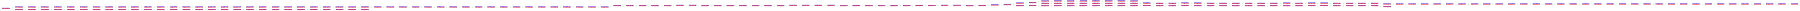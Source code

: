 digraph finite_state_machine {
	rankdir=LR;
	size="12,8";
	fontsize=18;
	node [shape = circle];
ATTTCCGCTTTGCACTTCATAAAAATGCGCG [label=<<table border="0" cellpadding="0" cellspacing="0"><tr><td><font color="blue">ATTTCCGCTTTGCACTTCATAAAAATGCGCG</font></td></tr><tr><td><font color="red">CGCGCATTTTTATGAAGTGCAAAGCGGAAAT</font></td></tr><tr><td><font color="black">1</font> </td></tr></table>>, shape=ellipse, color=black]
ATTTCCGCTTTGCACTTCATAAAAATGCGCG -> TCGCGCATTTTTATGAAGTGCAAAGCGGAAA [ label=<<font color="green">A</font>>, color="blue"];
ATTTCCGCTTTGCACTTCATAAAAATGCGCG -> GCGCATTTTTATGAAGTGCAAAGCGGAAATA [ label=<<font color="green">A</font>>, color="red"];
AAATCGAAGGTATCATCATGAGTTTAACTCA [label=<<table border="0" cellpadding="0" cellspacing="0"><tr><td><font color="blue">AAATCGAAGGTATCATCATGAGTTTAACTCA</font></td></tr><tr><td><font color="red">TGAGTTAAACTCATGATGATACCTTCGATTT</font></td></tr><tr><td><font color="black">1</font> </td></tr></table>>, shape=ellipse, color=black]
AAATCGAAGGTATCATCATGAGTTTAACTCA -> AATCGAAGGTATCATCATGAGTTTAACTCAT [ label=<<font color="green">T</font>>, color="blue"];
AAATCGAAGGTATCATCATGAGTTTAACTCA -> GAAATCGAAGGTATCATCATGAGTTTAACTC [ label=<<font color="green">C</font>>, color="red"];
AAGAGAAATCGAAGGTATCATCATAAGTTTA [label=<<table border="0" cellpadding="0" cellspacing="0"><tr><td><font color="blue">AAGAGAAATCGAAGGTATCATCATAAGTTTA</font></td></tr><tr><td><font color="red">TAAACTTATGATGATACCTTCGATTTCTCTT</font></td></tr><tr><td><font color="black">1</font> </td></tr></table>>, shape=ellipse, color=black]
AAGAGAAATCGAAGGTATCATCATAAGTTTA -> AGAGAAATCGAAGGTATCATCATAAGTTTAA [ label=<<font color="green">A</font>>, color="blue"];
AAGAGAAATCGAAGGTATCATCATAAGTTTA -> AAACTTATGATGATACCTTCGATTTCTCTTA [ label=<<font color="green">A</font>>, color="red"];
ATTTTGTTTGTATGAATTTAGCCATGAGTTA [label=<<table border="0" cellpadding="0" cellspacing="0"><tr><td><font color="blue">ATTTTGTTTGTATGAATTTAGCCATGAGTTA</font></td></tr><tr><td><font color="red">TAACTCATGGCTAAATTCATACAAACAAAAT</font></td></tr><tr><td><font color="black">2</font> </td></tr></table>>, shape=ellipse, color=black]
ATTTTGTTTGTATGAATTTAGCCATGAGTTA -> TTAACTCATGGCTAAATTCATACAAACAAAA [ label=<<font color="green">A</font>>, color="blue"];
ATTTTGTTTGTATGAATTTAGCCATGAGTTA -> AACTCATGGCTAAATTCATACAAACAAAATA [ label=<<font color="green">A</font>>, color="red"];
TGGCTTTATTTCCGCTTTGCACTTCATAAAA [label=<<table border="0" cellpadding="0" cellspacing="0"><tr><td><font color="blue">TGGCTTTATTTCCGCTTTGCACTTCATAAAA</font></td></tr><tr><td><font color="red">TTTTATGAAGTGCAAAGCGGAAATAAAGCCA</font></td></tr><tr><td><font color="black">1</font> </td></tr></table>>, shape=ellipse, color=black]
TGGCTTTATTTCCGCTTTGCACTTCATAAAA -> GGCTTTATTTCCGCTTTGCACTTCATAAAAA [ label=<<font color="green">A</font>>, color="blue"];
TGGCTTTATTTCCGCTTTGCACTTCATAAAA -> ATGGCTTTATTTCCGCTTTGCACTTCATAAA [ label=<<font color="green">T</font>>, color="red"];
ATGAAGTGCAAAGCGGAAATAAAGCCATCAT [label=<<table border="0" cellpadding="0" cellspacing="0"><tr><td><font color="blue">ATGAAGTGCAAAGCGGAAATAAAGCCATCAT</font></td></tr><tr><td><font color="red">ATGATGGCTTTATTTCCGCTTTGCACTTCAT</font></td></tr><tr><td><font color="black">1</font> </td></tr></table>>, shape=ellipse, color=black]
ATGAAGTGCAAAGCGGAAATAAAGCCATCAT -> TATGATGGCTTTATTTCCGCTTTGCACTTCA [ label=<<font color="green">A</font>>, color="blue"];
ATGAAGTGCAAAGCGGAAATAAAGCCATCAT -> TATGAAGTGCAAAGCGGAAATAAAGCCATCA [ label=<<font color="green">A</font>>, color="red"];
AGTTAAACATCATGATGATACCTTCGATTTC [label=<<table border="0" cellpadding="0" cellspacing="0"><tr><td><font color="blue">AGTTAAACATCATGATGATACCTTCGATTTC</font></td></tr><tr><td><font color="red">GAAATCGAAGGTATCATCATGATGTTTAACT</font></td></tr><tr><td><font color="black">1</font> </td></tr></table>>, shape=ellipse, color=black]
AGTTAAACATCATGATGATACCTTCGATTTC -> AGAAATCGAAGGTATCATCATGATGTTTAAC [ label=<<font color="green">T</font>>, color="blue"];
AGTTAAACATCATGATGATACCTTCGATTTC -> AAATCGAAGGTATCATCATGATGTTTAACTC [ label=<<font color="green">C</font>>, color="red"];
AATACGGCAAAAAAATCGCGCATTTTTATGA [label=<<table border="0" cellpadding="0" cellspacing="0"><tr><td><font color="blue">AATACGGCAAAAAAATCGCGCATTTTTATGA</font></td></tr><tr><td><font color="red">TCATAAAAATGCGCGATTTTTTTGCCGTATT</font></td></tr><tr><td><font color="black">1</font> </td></tr></table>>, shape=ellipse, color=black]
AATACGGCAAAAAAATCGCGCATTTTTATGA -> ATACGGCAAAAAAATCGCGCATTTTTATGAA [ label=<<font color="green">A</font>>, color="blue"];
AATACGGCAAAAAAATCGCGCATTTTTATGA -> AAATACGGCAAAAAAATCGCGCATTTTTATG [ label=<<font color="green">T</font>>, color="red"];
AATATAAGAGAAATCGAAGGTATCATCATAA [label=<<table border="0" cellpadding="0" cellspacing="0"><tr><td><font color="blue">AATATAAGAGAAATCGAAGGTATCATCATAA</font></td></tr><tr><td><font color="red">TTATGATGATACCTTCGATTTCTCTTATATT</font></td></tr><tr><td><font color="black">1</font> </td></tr></table>>, shape=ellipse, color=black]
AATATAAGAGAAATCGAAGGTATCATCATAA -> ATATAAGAGAAATCGAAGGTATCATCATAAG [ label=<<font color="green">G</font>>, color="blue"];
AATATAAGAGAAATCGAAGGTATCATCATAA -> TAATATAAGAGAAATCGAAGGTATCATCATA [ label=<<font color="green">A</font>>, color="red"];
ATCGAAGGTATCATCATGATGTTTAACTCAT [label=<<table border="0" cellpadding="0" cellspacing="0"><tr><td><font color="blue">ATCGAAGGTATCATCATGATGTTTAACTCAT</font></td></tr><tr><td><font color="red">ATGAGTTAAACATCATGATGATACCTTCGAT</font></td></tr><tr><td><font color="black">1</font> </td></tr></table>>, shape=ellipse, color=black]
ATCGAAGGTATCATCATGATGTTTAACTCAT -> CATGAGTTAAACATCATGATGATACCTTCGA [ label=<<font color="green">G</font>>, color="blue"];
ATCGAAGGTATCATCATGATGTTTAACTCAT -> AATCGAAGGTATCATCATGATGTTTAACTCA [ label=<<font color="green">T</font>>, color="red"];
ATATCGCTACTTCTTTAGGGGATAATATAAG [label=<<table border="0" cellpadding="0" cellspacing="0"><tr><td><font color="blue">ATATCGCTACTTCTTTAGGGGATAATATAAG</font></td></tr><tr><td><font color="red">CTTATATTATCCCCTAAAGAAGTAGCGATAT</font></td></tr><tr><td><font color="black">1</font> </td></tr></table>>, shape=ellipse, color=black]
ATATCGCTACTTCTTTAGGGGATAATATAAG -> TATCGCTACTTCTTTAGGGGATAATATAAGA [ label=<<font color="green">A</font>>, color="blue"];
ATATCGCTACTTCTTTAGGGGATAATATAAG -> TATATCGCTACTTCTTTAGGGGATAATATAA [ label=<<font color="green">A</font>>, color="red"];
ATTTTTATGAAGTGCAAAGCGGAAATAAAGC [label=<<table border="0" cellpadding="0" cellspacing="0"><tr><td><font color="blue">ATTTTTATGAAGTGCAAAGCGGAAATAAAGC</font></td></tr><tr><td><font color="red">GCTTTATTTCCGCTTTGCACTTCATAAAAAT</font></td></tr><tr><td><font color="black">1</font> </td></tr></table>>, shape=ellipse, color=black]
ATTTTTATGAAGTGCAAAGCGGAAATAAAGC -> GGCTTTATTTCCGCTTTGCACTTCATAAAAA [ label=<<font color="green">C</font>>, color="blue"];
ATTTTTATGAAGTGCAAAGCGGAAATAAAGC -> CATTTTTATGAAGTGCAAAGCGGAAATAAAG [ label=<<font color="green">G</font>>, color="red"];
ATCGAAGGTATCATCATGAGTTTAACTCATG [label=<<table border="0" cellpadding="0" cellspacing="0"><tr><td><font color="blue">ATCGAAGGTATCATCATGAGTTTAACTCATG</font></td></tr><tr><td><font color="red">CATGAGTTAAACTCATGATGATACCTTCGAT</font></td></tr><tr><td><font color="black">1</font> </td></tr></table>>, shape=ellipse, color=black]
ATCGAAGGTATCATCATGAGTTTAACTCATG -> CCATGAGTTAAACTCATGATGATACCTTCGA [ label=<<font color="green">G</font>>, color="blue"];
ATCGAAGGTATCATCATGAGTTTAACTCATG -> AATCGAAGGTATCATCATGAGTTTAACTCAT [ label=<<font color="green">T</font>>, color="red"];
ATCATGATGTTTAACTCATGGCTAAATTCAT [label=<<table border="0" cellpadding="0" cellspacing="0"><tr><td><font color="blue">ATCATGATGTTTAACTCATGGCTAAATTCAT</font></td></tr><tr><td><font color="red">ATGAATTTAGCCATGAGTTAAACATCATGAT</font></td></tr><tr><td><font color="black">1</font> </td></tr></table>>, shape=ellipse, color=black]
ATCATGATGTTTAACTCATGGCTAAATTCAT -> TATGAATTTAGCCATGAGTTAAACATCATGA [ label=<<font color="green">A</font>>, color="blue"];
ATCATGATGTTTAACTCATGGCTAAATTCAT -> CATCATGATGTTTAACTCATGGCTAAATTCA [ label=<<font color="green">G</font>>, color="red"];
ATACAAACAAAATACGGCAAAAAAATCGCGC [label=<<table border="0" cellpadding="0" cellspacing="0"><tr><td><font color="blue">ATACAAACAAAATACGGCAAAAAAATCGCGC</font></td></tr><tr><td><font color="red">GCGCGATTTTTTTGCCGTATTTTGTTTGTAT</font></td></tr><tr><td><font color="black">3</font> </td></tr></table>>, shape=ellipse, color=black]
ATACAAACAAAATACGGCAAAAAAATCGCGC -> TACAAACAAAATACGGCAAAAAAATCGCGCA [ label=<<font color="green">A</font>>, color="blue"];
ATACAAACAAAATACGGCAAAAAAATCGCGC -> CATACAAACAAAATACGGCAAAAAAATCGCG [ label=<<font color="green">G</font>>, color="red"];
AGGTATCATCATGATGTTTAACTCATGGCTA [label=<<table border="0" cellpadding="0" cellspacing="0"><tr><td><font color="blue">AGGTATCATCATGATGTTTAACTCATGGCTA</font></td></tr><tr><td><font color="red">TAGCCATGAGTTAAACATCATGATGATACCT</font></td></tr><tr><td><font color="black">1</font> </td></tr></table>>, shape=ellipse, color=black]
AGGTATCATCATGATGTTTAACTCATGGCTA -> GGTATCATCATGATGTTTAACTCATGGCTAA [ label=<<font color="green">A</font>>, color="blue"];
AGGTATCATCATGATGTTTAACTCATGGCTA -> AAGGTATCATCATGATGTTTAACTCATGGCT [ label=<<font color="green">T</font>>, color="red"];
AGAAATCGAAGGTATCATCATGATGTTTAAC [label=<<table border="0" cellpadding="0" cellspacing="0"><tr><td><font color="blue">AGAAATCGAAGGTATCATCATGATGTTTAAC</font></td></tr><tr><td><font color="red">GTTAAACATCATGATGATACCTTCGATTTCT</font></td></tr><tr><td><font color="black">1</font> </td></tr></table>>, shape=ellipse, color=black]
AGAAATCGAAGGTATCATCATGATGTTTAAC -> AGTTAAACATCATGATGATACCTTCGATTTC [ label=<<font color="green">T</font>>, color="blue"];
AGAAATCGAAGGTATCATCATGATGTTTAAC -> GAGAAATCGAAGGTATCATCATGATGTTTAA [ label=<<font color="green">C</font>>, color="red"];
TATATCGCTACTTCTTTAGGGGATAATATAA [label=<<table border="0" cellpadding="0" cellspacing="0"><tr><td><font color="blue">TATATCGCTACTTCTTTAGGGGATAATATAA</font></td></tr><tr><td><font color="red">TTATATTATCCCCTAAAGAAGTAGCGATATA</font></td></tr><tr><td><font color="black">1</font> </td></tr></table>>, shape=ellipse, color=black]
TATATCGCTACTTCTTTAGGGGATAATATAA -> ATATCGCTACTTCTTTAGGGGATAATATAAG [ label=<<font color="green">G</font>>, color="blue"];
TATATCGCTACTTCTTTAGGGGATAATATAA -> CTATATCGCTACTTCTTTAGGGGATAATATA [ label=<<font color="green">G</font>>, color="red"];
ATCAATCTTTCTAATGATATTATAAACTATA [label=<<table border="0" cellpadding="0" cellspacing="0"><tr><td><font color="blue">ATCAATCTTTCTAATGATATTATAAACTATA</font></td></tr><tr><td><font color="red">TATAGTTTATAATATCATTAGAAAGATTGAT</font></td></tr><tr><td><font color="black">1</font> </td></tr></table>>, shape=ellipse, color=black]
ATCAATCTTTCTAATGATATTATAAACTATA -> ATATAGTTTATAATATCATTAGAAAGATTGA [ label=<<font color="green">T</font>>, color="blue"];
ATCAATCTTTCTAATGATATTATAAACTATA -> ATAGTTTATAATATCATTAGAAAGATTGATA [ label=<<font color="green">A</font>>, color="red"];
AAGTGCAAAGCGGAAATAAAGCCATCATAAA [label=<<table border="0" cellpadding="0" cellspacing="0"><tr><td><font color="blue">AAGTGCAAAGCGGAAATAAAGCCATCATAAA</font></td></tr><tr><td><font color="red">TTTATGATGGCTTTATTTCCGCTTTGCACTT</font></td></tr><tr><td><font color="black">1</font> </td></tr></table>>, shape=ellipse, color=black]
AAGTGCAAAGCGGAAATAAAGCCATCATAAA -> AGTGCAAAGCGGAAATAAAGCCATCATAAAT [ label=<<font color="green">T</font>>, color="blue"];
AAGTGCAAAGCGGAAATAAAGCCATCATAAA -> GAAGTGCAAAGCGGAAATAAAGCCATCATAA [ label=<<font color="green">C</font>>, color="red"];
GATTTCTCTTATATTATCCCCTAAAGAAGTA [label=<<table border="0" cellpadding="0" cellspacing="0"><tr><td><font color="blue">GATTTCTCTTATATTATCCCCTAAAGAAGTA</font></td></tr><tr><td><font color="red">TACTTCTTTAGGGGATAATATAAGAGAAATC</font></td></tr><tr><td><font color="black">1</font> </td></tr></table>>, shape=ellipse, color=black]
GATTTCTCTTATATTATCCCCTAAAGAAGTA -> ATTTCTCTTATATTATCCCCTAAAGAAGTAG [ label=<<font color="green">G</font>>, color="blue"];
GATTTCTCTTATATTATCCCCTAAAGAAGTA -> ACTTCTTTAGGGGATAATATAAGAGAAATCG [ label=<<font color="green">G</font>>, color="red"];
CTTCGATTTCTCTTATATTATCCCCTAAAGA [label=<<table border="0" cellpadding="0" cellspacing="0"><tr><td><font color="blue">CTTCGATTTCTCTTATATTATCCCCTAAAGA</font></td></tr><tr><td><font color="red">TCTTTAGGGGATAATATAAGAGAAATCGAAG</font></td></tr><tr><td><font color="black">3</font> </td></tr></table>>, shape=ellipse, color=black]
CTTCGATTTCTCTTATATTATCCCCTAAAGA -> TTCGATTTCTCTTATATTATCCCCTAAAGAA [ label=<<font color="green">A</font>>, color="blue"];
CTTCGATTTCTCTTATATTATCCCCTAAAGA -> CCTTCGATTTCTCTTATATTATCCCCTAAAG [ label=<<font color="green">G</font>>, color="red"];
TGAGTTTAACTCATGGCTAAATTCATACAAA [label=<<table border="0" cellpadding="0" cellspacing="0"><tr><td><font color="blue">TGAGTTTAACTCATGGCTAAATTCATACAAA</font></td></tr><tr><td><font color="red">TTTGTATGAATTTAGCCATGAGTTAAACTCA</font></td></tr><tr><td><font color="black">1</font> </td></tr></table>>, shape=ellipse, color=black]
TGAGTTTAACTCATGGCTAAATTCATACAAA -> GAGTTTAACTCATGGCTAAATTCATACAAAC [ label=<<font color="green">C</font>>, color="blue"];
TGAGTTTAACTCATGGCTAAATTCATACAAA -> ATGAGTTTAACTCATGGCTAAATTCATACAA [ label=<<font color="green">T</font>>, color="red"];
AGAGAAATCGAAGGTATCATCATGATGTTTA [label=<<table border="0" cellpadding="0" cellspacing="0"><tr><td><font color="blue">AGAGAAATCGAAGGTATCATCATGATGTTTA</font></td></tr><tr><td><font color="red">TAAACATCATGATGATACCTTCGATTTCTCT</font></td></tr><tr><td><font color="black">1</font> </td></tr></table>>, shape=ellipse, color=black]
AGAGAAATCGAAGGTATCATCATGATGTTTA -> GAGAAATCGAAGGTATCATCATGATGTTTAA [ label=<<font color="green">A</font>>, color="blue"];
AGAGAAATCGAAGGTATCATCATGATGTTTA -> AAACATCATGATGATACCTTCGATTTCTCTT [ label=<<font color="green">T</font>>, color="red"];
AATATCATTAGAAAGATTGATATCGTTAAAT [label=<<table border="0" cellpadding="0" cellspacing="0"><tr><td><font color="blue">AATATCATTAGAAAGATTGATATCGTTAAAT</font></td></tr><tr><td><font color="red">ATTTAACGATATCAATCTTTCTAATGATATT</font></td></tr><tr><td><font color="black">1</font> </td></tr></table>>, shape=ellipse, color=black]
AATATCATTAGAAAGATTGATATCGTTAAAT -> AATTTAACGATATCAATCTTTCTAATGATAT [ label=<<font color="green">T</font>>, color="blue"];
AATATCATTAGAAAGATTGATATCGTTAAAT -> TAATATCATTAGAAAGATTGATATCGTTAAA [ label=<<font color="green">A</font>>, color="red"];
ATTTCTCTTATATTATCCCCTAAAGAAGTAG [label=<<table border="0" cellpadding="0" cellspacing="0"><tr><td><font color="blue">ATTTCTCTTATATTATCCCCTAAAGAAGTAG</font></td></tr><tr><td><font color="red">CTACTTCTTTAGGGGATAATATAAGAGAAAT</font></td></tr><tr><td><font color="black">1</font> </td></tr></table>>, shape=ellipse, color=black]
ATTTCTCTTATATTATCCCCTAAAGAAGTAG -> GCTACTTCTTTAGGGGATAATATAAGAGAAA [ label=<<font color="green">C</font>>, color="blue"];
ATTTCTCTTATATTATCCCCTAAAGAAGTAG -> GATTTCTCTTATATTATCCCCTAAAGAAGTA [ label=<<font color="green">C</font>>, color="red"];
CGGAAATAAAGCCATCATAAATATACAAGCA [label=<<table border="0" cellpadding="0" cellspacing="0"><tr><td><font color="blue">CGGAAATAAAGCCATCATAAATATACAAGCA</font></td></tr><tr><td><font color="red">TGCTTGTATATTTATGATGGCTTTATTTCCG</font></td></tr><tr><td><font color="black">1</font> </td></tr></table>>, shape=ellipse, color=black]
CGGAAATAAAGCCATCATAAATATACAAGCA -> GGAAATAAAGCCATCATAAATATACAAGCAC [ label=<<font color="green">C</font>>, color="blue"];
CGGAAATAAAGCCATCATAAATATACAAGCA -> GCGGAAATAAAGCCATCATAAATATACAAGC [ label=<<font color="green">C</font>>, color="red"];
CTATATCGCTACTTCTTTAGGGGATAATATA [label=<<table border="0" cellpadding="0" cellspacing="0"><tr><td><font color="blue">CTATATCGCTACTTCTTTAGGGGATAATATA</font></td></tr><tr><td><font color="red">TATATTATCCCCTAAAGAAGTAGCGATATAG</font></td></tr><tr><td><font color="black">1</font> </td></tr></table>>, shape=ellipse, color=black]
CTATATCGCTACTTCTTTAGGGGATAATATA -> TATATCGCTACTTCTTTAGGGGATAATATAA [ label=<<font color="green">A</font>>, color="blue"];
CTATATCGCTACTTCTTTAGGGGATAATATA -> ACTATATCGCTACTTCTTTAGGGGATAATAT [ label=<<font color="green">T</font>>, color="red"];
TTCGATTTCTCTTATATTATCCCCTAAAGAA [label=<<table border="0" cellpadding="0" cellspacing="0"><tr><td><font color="blue">TTCGATTTCTCTTATATTATCCCCTAAAGAA</font></td></tr><tr><td><font color="red">TTCTTTAGGGGATAATATAAGAGAAATCGAA</font></td></tr><tr><td><font color="black">3</font> </td></tr></table>>, shape=ellipse, color=black]
TTCGATTTCTCTTATATTATCCCCTAAAGAA -> CTTCTTTAGGGGATAATATAAGAGAAATCGA [ label=<<font color="green">G</font>>, color="blue"];
TTCGATTTCTCTTATATTATCCCCTAAAGAA -> CTTCGATTTCTCTTATATTATCCCCTAAAGA [ label=<<font color="green">G</font>>, color="red"];
AGCGATATAGTTTATAATATCATTAGAAAGA [label=<<table border="0" cellpadding="0" cellspacing="0"><tr><td><font color="blue">AGCGATATAGTTTATAATATCATTAGAAAGA</font></td></tr><tr><td><font color="red">TCTTTCTAATGATATTATAAACTATATCGCT</font></td></tr><tr><td><font color="black">1</font> </td></tr></table>>, shape=ellipse, color=black]
AGCGATATAGTTTATAATATCATTAGAAAGA -> ATCTTTCTAATGATATTATAAACTATATCGC [ label=<<font color="green">T</font>>, color="blue"];
AGCGATATAGTTTATAATATCATTAGAAAGA -> CTTTCTAATGATATTATAAACTATATCGCTA [ label=<<font color="green">A</font>>, color="red"];
AGTAGCGATATAGTTTATAATATCATTAGAA [label=<<table border="0" cellpadding="0" cellspacing="0"><tr><td><font color="blue">AGTAGCGATATAGTTTATAATATCATTAGAA</font></td></tr><tr><td><font color="red">TTCTAATGATATTATAAACTATATCGCTACT</font></td></tr><tr><td><font color="black">1</font> </td></tr></table>>, shape=ellipse, color=black]
AGTAGCGATATAGTTTATAATATCATTAGAA -> GTAGCGATATAGTTTATAATATCATTAGAAA [ label=<<font color="green">A</font>>, color="blue"];
AGTAGCGATATAGTTTATAATATCATTAGAA -> AAGTAGCGATATAGTTTATAATATCATTAGA [ label=<<font color="green">T</font>>, color="red"];
ATCATCATGAGTTTAACTCATGGCTAAATTC [label=<<table border="0" cellpadding="0" cellspacing="0"><tr><td><font color="blue">ATCATCATGAGTTTAACTCATGGCTAAATTC</font></td></tr><tr><td><font color="red">GAATTTAGCCATGAGTTAAACTCATGATGAT</font></td></tr><tr><td><font color="black">1</font> </td></tr></table>>, shape=ellipse, color=black]
ATCATCATGAGTTTAACTCATGGCTAAATTC -> TCATCATGAGTTTAACTCATGGCTAAATTCA [ label=<<font color="green">A</font>>, color="blue"];
ATCATCATGAGTTTAACTCATGGCTAAATTC -> AATTTAGCCATGAGTTAAACTCATGATGATA [ label=<<font color="green">A</font>>, color="red"];
CTTTCTAATGATATTATAAACTATATCGCTA [label=<<table border="0" cellpadding="0" cellspacing="0"><tr><td><font color="blue">CTTTCTAATGATATTATAAACTATATCGCTA</font></td></tr><tr><td><font color="red">TAGCGATATAGTTTATAATATCATTAGAAAG</font></td></tr><tr><td><font color="black">1</font> </td></tr></table>>, shape=ellipse, color=black]
CTTTCTAATGATATTATAAACTATATCGCTA -> GTAGCGATATAGTTTATAATATCATTAGAAA [ label=<<font color="green">C</font>>, color="blue"];
CTTTCTAATGATATTATAAACTATATCGCTA -> AGCGATATAGTTTATAATATCATTAGAAAGA [ label=<<font color="green">A</font>>, color="red"];
AAATTCATACAAACAAAATACGGCAAAAAAA [label=<<table border="0" cellpadding="0" cellspacing="0"><tr><td><font color="blue">AAATTCATACAAACAAAATACGGCAAAAAAA</font></td></tr><tr><td><font color="red">TTTTTTTGCCGTATTTTGTTTGTATGAATTT</font></td></tr><tr><td><font color="black">3</font> </td></tr></table>>, shape=ellipse, color=black]
AAATTCATACAAACAAAATACGGCAAAAAAA -> AATTCATACAAACAAAATACGGCAAAAAAAT [ label=<<font color="green">T</font>>, color="blue"];
AAATTCATACAAACAAAATACGGCAAAAAAA -> TAAATTCATACAAACAAAATACGGCAAAAAA [ label=<<font color="green">A</font>>, color="red"];
CATCATGATGATACCTTCGATTTCTCTTATA [label=<<table border="0" cellpadding="0" cellspacing="0"><tr><td><font color="blue">CATCATGATGATACCTTCGATTTCTCTTATA</font></td></tr><tr><td><font color="red">TATAAGAGAAATCGAAGGTATCATCATGATG</font></td></tr><tr><td><font color="black">1</font> </td></tr></table>>, shape=ellipse, color=black]
CATCATGATGATACCTTCGATTTCTCTTATA -> ATATAAGAGAAATCGAAGGTATCATCATGAT [ label=<<font color="green">T</font>>, color="blue"];
CATCATGATGATACCTTCGATTTCTCTTATA -> ACATCATGATGATACCTTCGATTTCTCTTAT [ label=<<font color="green">T</font>>, color="red"];
GAAATAAAGCCATCATAAATATACAAGCACA [label=<<table border="0" cellpadding="0" cellspacing="0"><tr><td><font color="blue">GAAATAAAGCCATCATAAATATACAAGCACA</font></td></tr><tr><td><font color="red">TGTGCTTGTATATTTATGATGGCTTTATTTC</font></td></tr><tr><td><font color="black">1</font> </td></tr></table>>, shape=ellipse, color=black]
GAAATAAAGCCATCATAAATATACAAGCACA -> AAATAAAGCCATCATAAATATACAAGCACAA [ label=<<font color="green">A</font>>, color="blue"];
GAAATAAAGCCATCATAAATATACAAGCACA -> GGAAATAAAGCCATCATAAATATACAAGCAC [ label=<<font color="green">C</font>>, color="red"];
AAAGCGGAAATAAAGCCATCATAAATATACA [label=<<table border="0" cellpadding="0" cellspacing="0"><tr><td><font color="blue">AAAGCGGAAATAAAGCCATCATAAATATACA</font></td></tr><tr><td><font color="red">TGTATATTTATGATGGCTTTATTTCCGCTTT</font></td></tr><tr><td><font color="black">1</font> </td></tr></table>>, shape=ellipse, color=black]
AAAGCGGAAATAAAGCCATCATAAATATACA -> AAGCGGAAATAAAGCCATCATAAATATACAA [ label=<<font color="green">A</font>>, color="blue"];
AAAGCGGAAATAAAGCCATCATAAATATACA -> CAAAGCGGAAATAAAGCCATCATAAATATAC [ label=<<font color="green">G</font>>, color="red"];
AAATAAAGCCATCATAAATATACAAGCACAA [label=<<table border="0" cellpadding="0" cellspacing="0"><tr><td><font color="blue">AAATAAAGCCATCATAAATATACAAGCACAA</font></td></tr><tr><td><font color="red">TTGTGCTTGTATATTTATGATGGCTTTATTT</font></td></tr><tr><td><font color="black">1</font> </td></tr></table>>, shape=ellipse, color=black]
AAATAAAGCCATCATAAATATACAAGCACAA -> AATAAAGCCATCATAAATATACAAGCACAAA [ label=<<font color="green">A</font>>, color="blue"];
AAATAAAGCCATCATAAATATACAAGCACAA -> GAAATAAAGCCATCATAAATATACAAGCACA [ label=<<font color="green">C</font>>, color="red"];
AGAGAAATCGAAGGTATCATCATGAGTTTAA [label=<<table border="0" cellpadding="0" cellspacing="0"><tr><td><font color="blue">AGAGAAATCGAAGGTATCATCATGAGTTTAA</font></td></tr><tr><td><font color="red">TTAAACTCATGATGATACCTTCGATTTCTCT</font></td></tr><tr><td><font color="black">1</font> </td></tr></table>>, shape=ellipse, color=black]
AGAGAAATCGAAGGTATCATCATGAGTTTAA -> GAGAAATCGAAGGTATCATCATGAGTTTAAC [ label=<<font color="green">C</font>>, color="blue"];
AGAGAAATCGAAGGTATCATCATGAGTTTAA -> AAGAGAAATCGAAGGTATCATCATGAGTTTA [ label=<<font color="green">T</font>>, color="red"];
GATAATATAAGAGAAATCGAAGGTATCATCA [label=<<table border="0" cellpadding="0" cellspacing="0"><tr><td><font color="blue">GATAATATAAGAGAAATCGAAGGTATCATCA</font></td></tr><tr><td><font color="red">TGATGATACCTTCGATTTCTCTTATATTATC</font></td></tr><tr><td><font color="black">3</font> </td></tr></table>>, shape=ellipse, color=black]
GATAATATAAGAGAAATCGAAGGTATCATCA -> ATAATATAAGAGAAATCGAAGGTATCATCAT [ label=<<font color="green">T</font>>, color="blue"];
GATAATATAAGAGAAATCGAAGGTATCATCA -> GATGATACCTTCGATTTCTCTTATATTATCC [ label=<<font color="green">C</font>>, color="red"];
AGAAGTAGCGATATAGTTTATAATATCATTA [label=<<table border="0" cellpadding="0" cellspacing="0"><tr><td><font color="blue">AGAAGTAGCGATATAGTTTATAATATCATTA</font></td></tr><tr><td><font color="red">TAATGATATTATAAACTATATCGCTACTTCT</font></td></tr><tr><td><font color="black">1</font> </td></tr></table>>, shape=ellipse, color=black]
AGAAGTAGCGATATAGTTTATAATATCATTA -> CTAATGATATTATAAACTATATCGCTACTTC [ label=<<font color="green">G</font>>, color="blue"];
AGAAGTAGCGATATAGTTTATAATATCATTA -> AAGAAGTAGCGATATAGTTTATAATATCATT [ label=<<font color="green">T</font>>, color="red"];
AGAAATCGAAGGTATCATCATGAGTTTAACT [label=<<table border="0" cellpadding="0" cellspacing="0"><tr><td><font color="blue">AGAAATCGAAGGTATCATCATGAGTTTAACT</font></td></tr><tr><td><font color="red">AGTTAAACTCATGATGATACCTTCGATTTCT</font></td></tr><tr><td><font color="black">1</font> </td></tr></table>>, shape=ellipse, color=black]
AGAAATCGAAGGTATCATCATGAGTTTAACT -> GAAATCGAAGGTATCATCATGAGTTTAACTC [ label=<<font color="green">C</font>>, color="blue"];
AGAAATCGAAGGTATCATCATGAGTTTAACT -> GAGAAATCGAAGGTATCATCATGAGTTTAAC [ label=<<font color="green">C</font>>, color="red"];
AACTATATCGCTACTTCTTTAGGGGATAATA [label=<<table border="0" cellpadding="0" cellspacing="0"><tr><td><font color="blue">AACTATATCGCTACTTCTTTAGGGGATAATA</font></td></tr><tr><td><font color="red">TATTATCCCCTAAAGAAGTAGCGATATAGTT</font></td></tr><tr><td><font color="black">1</font> </td></tr></table>>, shape=ellipse, color=black]
AACTATATCGCTACTTCTTTAGGGGATAATA -> ACTATATCGCTACTTCTTTAGGGGATAATAT [ label=<<font color="green">T</font>>, color="blue"];
AACTATATCGCTACTTCTTTAGGGGATAATA -> AAACTATATCGCTACTTCTTTAGGGGATAAT [ label=<<font color="green">T</font>>, color="red"];
CATACAAACAAAATACGGCAAAAAAATCGCG [label=<<table border="0" cellpadding="0" cellspacing="0"><tr><td><font color="blue">CATACAAACAAAATACGGCAAAAAAATCGCG</font></td></tr><tr><td><font color="red">CGCGATTTTTTTGCCGTATTTTGTTTGTATG</font></td></tr><tr><td><font color="black">3</font> </td></tr></table>>, shape=ellipse, color=black]
CATACAAACAAAATACGGCAAAAAAATCGCG -> ATACAAACAAAATACGGCAAAAAAATCGCGC [ label=<<font color="green">C</font>>, color="blue"];
CATACAAACAAAATACGGCAAAAAAATCGCG -> GCGATTTTTTTGCCGTATTTTGTTTGTATGA [ label=<<font color="green">A</font>>, color="red"];
AAAATCGCGCATTTTTATGAAGTGCAAAGCG [label=<<table border="0" cellpadding="0" cellspacing="0"><tr><td><font color="blue">AAAATCGCGCATTTTTATGAAGTGCAAAGCG</font></td></tr><tr><td><font color="red">CGCTTTGCACTTCATAAAAATGCGCGATTTT</font></td></tr><tr><td><font color="black">1</font> </td></tr></table>>, shape=ellipse, color=black]
AAAATCGCGCATTTTTATGAAGTGCAAAGCG -> AAATCGCGCATTTTTATGAAGTGCAAAGCGG [ label=<<font color="green">G</font>>, color="blue"];
AAAATCGCGCATTTTTATGAAGTGCAAAGCG -> AAAAATCGCGCATTTTTATGAAGTGCAAAGC [ label=<<font color="green">T</font>>, color="red"];
GGTATCATCATGATGTTTAACTCATGGCTAA [label=<<table border="0" cellpadding="0" cellspacing="0"><tr><td><font color="blue">GGTATCATCATGATGTTTAACTCATGGCTAA</font></td></tr><tr><td><font color="red">TTAGCCATGAGTTAAACATCATGATGATACC</font></td></tr><tr><td><font color="black">1</font> </td></tr></table>>, shape=ellipse, color=black]
GGTATCATCATGATGTTTAACTCATGGCTAA -> GTATCATCATGATGTTTAACTCATGGCTAAA [ label=<<font color="green">A</font>>, color="blue"];
GGTATCATCATGATGTTTAACTCATGGCTAA -> AGGTATCATCATGATGTTTAACTCATGGCTA [ label=<<font color="green">T</font>>, color="red"];
CAAAATACGGCAAAAAAATCGCGCATTTTTA [label=<<table border="0" cellpadding="0" cellspacing="0"><tr><td><font color="blue">CAAAATACGGCAAAAAAATCGCGCATTTTTA</font></td></tr><tr><td><font color="red">TAAAAATGCGCGATTTTTTTGCCGTATTTTG</font></td></tr><tr><td><font color="black">1</font> </td></tr></table>>, shape=ellipse, color=black]
CAAAATACGGCAAAAAAATCGCGCATTTTTA -> AAAATACGGCAAAAAAATCGCGCATTTTTAT [ label=<<font color="green">T</font>>, color="blue"];
CAAAATACGGCAAAAAAATCGCGCATTTTTA -> AAAAATGCGCGATTTTTTTGCCGTATTTTGT [ label=<<font color="green">T</font>>, color="red"];
GGTATCATCATGAGTTTAACTCATGGCTAAA [label=<<table border="0" cellpadding="0" cellspacing="0"><tr><td><font color="blue">GGTATCATCATGAGTTTAACTCATGGCTAAA</font></td></tr><tr><td><font color="red">TTTAGCCATGAGTTAAACTCATGATGATACC</font></td></tr><tr><td><font color="black">1</font> </td></tr></table>>, shape=ellipse, color=black]
GGTATCATCATGAGTTTAACTCATGGCTAAA -> ATTTAGCCATGAGTTAAACTCATGATGATAC [ label=<<font color="green">T</font>>, color="blue"];
GGTATCATCATGAGTTTAACTCATGGCTAAA -> AGGTATCATCATGAGTTTAACTCATGGCTAA [ label=<<font color="green">T</font>>, color="red"];
ACGATATCAATCTTTCTAATGATATTATAAA [label=<<table border="0" cellpadding="0" cellspacing="0"><tr><td><font color="blue">ACGATATCAATCTTTCTAATGATATTATAAA</font></td></tr><tr><td><font color="red">TTTATAATATCATTAGAAAGATTGATATCGT</font></td></tr><tr><td><font color="black">1</font> </td></tr></table>>, shape=ellipse, color=black]
ACGATATCAATCTTTCTAATGATATTATAAA -> CGATATCAATCTTTCTAATGATATTATAAAC [ label=<<font color="green">C</font>>, color="blue"];
ACGATATCAATCTTTCTAATGATATTATAAA -> AACGATATCAATCTTTCTAATGATATTATAA [ label=<<font color="green">T</font>>, color="red"];
CCTTCGATTTCTCTTATATTATCCCCTAAAG [label=<<table border="0" cellpadding="0" cellspacing="0"><tr><td><font color="blue">CCTTCGATTTCTCTTATATTATCCCCTAAAG</font></td></tr><tr><td><font color="red">CTTTAGGGGATAATATAAGAGAAATCGAAGG</font></td></tr><tr><td><font color="black">3</font> </td></tr></table>>, shape=ellipse, color=black]
CCTTCGATTTCTCTTATATTATCCCCTAAAG -> CTTCGATTTCTCTTATATTATCCCCTAAAGA [ label=<<font color="green">A</font>>, color="blue"];
CCTTCGATTTCTCTTATATTATCCCCTAAAG -> ACCTTCGATTTCTCTTATATTATCCCCTAAA [ label=<<font color="green">T</font>>, color="red"];
TATGAATTTAGCCATGAGTTAAACATCATGA [label=<<table border="0" cellpadding="0" cellspacing="0"><tr><td><font color="blue">TATGAATTTAGCCATGAGTTAAACATCATGA</font></td></tr><tr><td><font color="red">TCATGATGTTTAACTCATGGCTAAATTCATA</font></td></tr><tr><td><font color="black">1</font> </td></tr></table>>, shape=ellipse, color=black]
TATGAATTTAGCCATGAGTTAAACATCATGA -> ATCATGATGTTTAACTCATGGCTAAATTCAT [ label=<<font color="green">T</font>>, color="blue"];
TATGAATTTAGCCATGAGTTAAACATCATGA -> CATGATGTTTAACTCATGGCTAAATTCATAC [ label=<<font color="green">C</font>>, color="red"];
TGTTTAACTCATGGCTAAATTCATACAAACA [label=<<table border="0" cellpadding="0" cellspacing="0"><tr><td><font color="blue">TGTTTAACTCATGGCTAAATTCATACAAACA</font></td></tr><tr><td><font color="red">TGTTTGTATGAATTTAGCCATGAGTTAAACA</font></td></tr><tr><td><font color="black">1</font> </td></tr></table>>, shape=ellipse, color=black]
TGTTTAACTCATGGCTAAATTCATACAAACA -> GTTTAACTCATGGCTAAATTCATACAAACAA [ label=<<font color="green">A</font>>, color="blue"];
TGTTTAACTCATGGCTAAATTCATACAAACA -> ATGTTTAACTCATGGCTAAATTCATACAAAC [ label=<<font color="green">T</font>>, color="red"];
AAAAAAATCGCGCATTTTTATGAAGTGCAAA [label=<<table border="0" cellpadding="0" cellspacing="0"><tr><td><font color="blue">AAAAAAATCGCGCATTTTTATGAAGTGCAAA</font></td></tr><tr><td><font color="red">TTTGCACTTCATAAAAATGCGCGATTTTTTT</font></td></tr><tr><td><font color="black">1</font> </td></tr></table>>, shape=ellipse, color=black]
AAAAAAATCGCGCATTTTTATGAAGTGCAAA -> AAAAAATCGCGCATTTTTATGAAGTGCAAAG [ label=<<font color="green">G</font>>, color="blue"];
AAAAAAATCGCGCATTTTTATGAAGTGCAAA -> CAAAAAAATCGCGCATTTTTATGAAGTGCAA [ label=<<font color="green">G</font>>, color="red"];
AGCCATGAGTTAAACTCATGATGATACCTTC [label=<<table border="0" cellpadding="0" cellspacing="0"><tr><td><font color="blue">AGCCATGAGTTAAACTCATGATGATACCTTC</font></td></tr><tr><td><font color="red">GAAGGTATCATCATGAGTTTAACTCATGGCT</font></td></tr><tr><td><font color="black">1</font> </td></tr></table>>, shape=ellipse, color=black]
AGCCATGAGTTAAACTCATGATGATACCTTC -> CGAAGGTATCATCATGAGTTTAACTCATGGC [ label=<<font color="green">G</font>>, color="blue"];
AGCCATGAGTTAAACTCATGATGATACCTTC -> AAGGTATCATCATGAGTTTAACTCATGGCTA [ label=<<font color="green">A</font>>, color="red"];
TAACGATATCAATCTTTCTAATGATATTATA [label=<<table border="0" cellpadding="0" cellspacing="0"><tr><td><font color="blue">TAACGATATCAATCTTTCTAATGATATTATA</font></td></tr><tr><td><font color="red">TATAATATCATTAGAAAGATTGATATCGTTA</font></td></tr><tr><td><font color="black">1</font> </td></tr></table>>, shape=ellipse, color=black]
TAACGATATCAATCTTTCTAATGATATTATA -> AACGATATCAATCTTTCTAATGATATTATAA [ label=<<font color="green">A</font>>, color="blue"];
TAACGATATCAATCTTTCTAATGATATTATA -> ATAATATCATTAGAAAGATTGATATCGTTAA [ label=<<font color="green">A</font>>, color="red"];
GCGATTTTTTTGCCGTATTTTGTTTGTATGA [label=<<table border="0" cellpadding="0" cellspacing="0"><tr><td><font color="blue">GCGATTTTTTTGCCGTATTTTGTTTGTATGA</font></td></tr><tr><td><font color="red">TCATACAAACAAAATACGGCAAAAAAATCGC</font></td></tr><tr><td><font color="black">3</font> </td></tr></table>>, shape=ellipse, color=black]
GCGATTTTTTTGCCGTATTTTGTTTGTATGA -> CGATTTTTTTGCCGTATTTTGTTTGTATGAA [ label=<<font color="green">A</font>>, color="blue"];
GCGATTTTTTTGCCGTATTTTGTTTGTATGA -> CATACAAACAAAATACGGCAAAAAAATCGCG [ label=<<font color="green">G</font>>, color="red"];
TATCGCTACTTCTTTAGGGGATAATATAAGA [label=<<table border="0" cellpadding="0" cellspacing="0"><tr><td><font color="blue">TATCGCTACTTCTTTAGGGGATAATATAAGA</font></td></tr><tr><td><font color="red">TCTTATATTATCCCCTAAAGAAGTAGCGATA</font></td></tr><tr><td><font color="black">1</font> </td></tr></table>>, shape=ellipse, color=black]
TATCGCTACTTCTTTAGGGGATAATATAAGA -> ATCGCTACTTCTTTAGGGGATAATATAAGAG [ label=<<font color="green">G</font>>, color="blue"];
TATCGCTACTTCTTTAGGGGATAATATAAGA -> ATATCGCTACTTCTTTAGGGGATAATATAAG [ label=<<font color="green">T</font>>, color="red"];
ATCGCGCATTTTTATGAAGTGCAAAGCGGAA [label=<<table border="0" cellpadding="0" cellspacing="0"><tr><td><font color="blue">ATCGCGCATTTTTATGAAGTGCAAAGCGGAA</font></td></tr><tr><td><font color="red">TTCCGCTTTGCACTTCATAAAAATGCGCGAT</font></td></tr><tr><td><font color="black">1</font> </td></tr></table>>, shape=ellipse, color=black]
ATCGCGCATTTTTATGAAGTGCAAAGCGGAA -> TCGCGCATTTTTATGAAGTGCAAAGCGGAAA [ label=<<font color="green">A</font>>, color="blue"];
ATCGCGCATTTTTATGAAGTGCAAAGCGGAA -> AATCGCGCATTTTTATGAAGTGCAAAGCGGA [ label=<<font color="green">T</font>>, color="red"];
ATCCCCTAAAGAAGTAGCGATATAGTTTATA [label=<<table border="0" cellpadding="0" cellspacing="0"><tr><td><font color="blue">ATCCCCTAAAGAAGTAGCGATATAGTTTATA</font></td></tr><tr><td><font color="red">TATAAACTATATCGCTACTTCTTTAGGGGAT</font></td></tr><tr><td><font color="black">1</font> </td></tr></table>>, shape=ellipse, color=black]
ATCCCCTAAAGAAGTAGCGATATAGTTTATA -> TCCCCTAAAGAAGTAGCGATATAGTTTATAA [ label=<<font color="green">A</font>>, color="blue"];
ATCCCCTAAAGAAGTAGCGATATAGTTTATA -> ATAAACTATATCGCTACTTCTTTAGGGGATA [ label=<<font color="green">A</font>>, color="red"];
CAAAGCGGAAATAAAGCCATCATAAATATAC [label=<<table border="0" cellpadding="0" cellspacing="0"><tr><td><font color="blue">CAAAGCGGAAATAAAGCCATCATAAATATAC</font></td></tr><tr><td><font color="red">GTATATTTATGATGGCTTTATTTCCGCTTTG</font></td></tr><tr><td><font color="black">1</font> </td></tr></table>>, shape=ellipse, color=black]
CAAAGCGGAAATAAAGCCATCATAAATATAC -> AAAGCGGAAATAAAGCCATCATAAATATACA [ label=<<font color="green">A</font>>, color="blue"];
CAAAGCGGAAATAAAGCCATCATAAATATAC -> GCAAAGCGGAAATAAAGCCATCATAAATATA [ label=<<font color="green">C</font>>, color="red"];
AATATAAGAGAAATCGAAGGTATCATCATGA [label=<<table border="0" cellpadding="0" cellspacing="0"><tr><td><font color="blue">AATATAAGAGAAATCGAAGGTATCATCATGA</font></td></tr><tr><td><font color="red">TCATGATGATACCTTCGATTTCTCTTATATT</font></td></tr><tr><td><font color="black">2</font> </td></tr></table>>, shape=ellipse, color=black]
AATATAAGAGAAATCGAAGGTATCATCATGA -> ATATAAGAGAAATCGAAGGTATCATCATGAG [ label=<<font color="green">G</font>>, color="blue"];
AATATAAGAGAAATCGAAGGTATCATCATGA -> ATATAAGAGAAATCGAAGGTATCATCATGAT [ label=<<font color="green">T</font>>, color="blue"];
AATATAAGAGAAATCGAAGGTATCATCATGA -> CATGATGATACCTTCGATTTCTCTTATATTA [ label=<<font color="green">A</font>>, color="red"];
CTTCTTTAGGGGATAATATAAGAGAAATCGA [label=<<table border="0" cellpadding="0" cellspacing="0"><tr><td><font color="blue">CTTCTTTAGGGGATAATATAAGAGAAATCGA</font></td></tr><tr><td><font color="red">TCGATTTCTCTTATATTATCCCCTAAAGAAG</font></td></tr><tr><td><font color="black">3</font> </td></tr></table>>, shape=ellipse, color=black]
CTTCTTTAGGGGATAATATAAGAGAAATCGA -> TTCGATTTCTCTTATATTATCCCCTAAAGAA [ label=<<font color="green">A</font>>, color="blue"];
CTTCTTTAGGGGATAATATAAGAGAAATCGA -> ACTTCTTTAGGGGATAATATAAGAGAAATCG [ label=<<font color="green">T</font>>, color="red"];
TACAAACAAAATACGGCAAAAAAATCGCGCA [label=<<table border="0" cellpadding="0" cellspacing="0"><tr><td><font color="blue">TACAAACAAAATACGGCAAAAAAATCGCGCA</font></td></tr><tr><td><font color="red">TGCGCGATTTTTTTGCCGTATTTTGTTTGTA</font></td></tr><tr><td><font color="black">3</font> </td></tr></table>>, shape=ellipse, color=black]
TACAAACAAAATACGGCAAAAAAATCGCGCA -> ACAAACAAAATACGGCAAAAAAATCGCGCAT [ label=<<font color="green">T</font>>, color="blue"];
TACAAACAAAATACGGCAAAAAAATCGCGCA -> ATACAAACAAAATACGGCAAAAAAATCGCGC [ label=<<font color="green">T</font>>, color="red"];
AAACAAAATACGGCAAAAAAATCGCGCATTT [label=<<table border="0" cellpadding="0" cellspacing="0"><tr><td><font color="blue">AAACAAAATACGGCAAAAAAATCGCGCATTT</font></td></tr><tr><td><font color="red">AAATGCGCGATTTTTTTGCCGTATTTTGTTT</font></td></tr><tr><td><font color="black">1</font> </td></tr></table>>, shape=ellipse, color=black]
AAACAAAATACGGCAAAAAAATCGCGCATTT -> AAAATGCGCGATTTTTTTGCCGTATTTTGTT [ label=<<font color="green">T</font>>, color="blue"];
AAACAAAATACGGCAAAAAAATCGCGCATTT -> AATGCGCGATTTTTTTGCCGTATTTTGTTTG [ label=<<font color="green">G</font>>, color="red"];
TACCTTCGATTTCTCTTATATTATCCCCTAA [label=<<table border="0" cellpadding="0" cellspacing="0"><tr><td><font color="blue">TACCTTCGATTTCTCTTATATTATCCCCTAA</font></td></tr><tr><td><font color="red">TTAGGGGATAATATAAGAGAAATCGAAGGTA</font></td></tr><tr><td><font color="black">3</font> </td></tr></table>>, shape=ellipse, color=black]
TACCTTCGATTTCTCTTATATTATCCCCTAA -> ACCTTCGATTTCTCTTATATTATCCCCTAAA [ label=<<font color="green">A</font>>, color="blue"];
TACCTTCGATTTCTCTTATATTATCCCCTAA -> ATACCTTCGATTTCTCTTATATTATCCCCTA [ label=<<font color="green">T</font>>, color="red"];
AAGAGAAATCGAAGGTATCATCATGAGTTTA [label=<<table border="0" cellpadding="0" cellspacing="0"><tr><td><font color="blue">AAGAGAAATCGAAGGTATCATCATGAGTTTA</font></td></tr><tr><td><font color="red">TAAACTCATGATGATACCTTCGATTTCTCTT</font></td></tr><tr><td><font color="black">1</font> </td></tr></table>>, shape=ellipse, color=black]
AAGAGAAATCGAAGGTATCATCATGAGTTTA -> AGAGAAATCGAAGGTATCATCATGAGTTTAA [ label=<<font color="green">A</font>>, color="blue"];
AAGAGAAATCGAAGGTATCATCATGAGTTTA -> AAACTCATGATGATACCTTCGATTTCTCTTA [ label=<<font color="green">A</font>>, color="red"];
AAGGTATCATCATGATGTTTAACTCATGGCT [label=<<table border="0" cellpadding="0" cellspacing="0"><tr><td><font color="blue">AAGGTATCATCATGATGTTTAACTCATGGCT</font></td></tr><tr><td><font color="red">AGCCATGAGTTAAACATCATGATGATACCTT</font></td></tr><tr><td><font color="black">1</font> </td></tr></table>>, shape=ellipse, color=black]
AAGGTATCATCATGATGTTTAACTCATGGCT -> AGGTATCATCATGATGTTTAACTCATGGCTA [ label=<<font color="green">A</font>>, color="blue"];
AAGGTATCATCATGATGTTTAACTCATGGCT -> GAAGGTATCATCATGATGTTTAACTCATGGC [ label=<<font color="green">C</font>>, color="red"];
TGGCTAAATTCATACAAACAAAATACGGCAA [label=<<table border="0" cellpadding="0" cellspacing="0"><tr><td><font color="blue">TGGCTAAATTCATACAAACAAAATACGGCAA</font></td></tr><tr><td><font color="red">TTGCCGTATTTTGTTTGTATGAATTTAGCCA</font></td></tr><tr><td><font color="black">3</font> </td></tr></table>>, shape=ellipse, color=black]
TGGCTAAATTCATACAAACAAAATACGGCAA -> GGCTAAATTCATACAAACAAAATACGGCAAA [ label=<<font color="green">A</font>>, color="blue"];
TGGCTAAATTCATACAAACAAAATACGGCAA -> ATGGCTAAATTCATACAAACAAAATACGGCA [ label=<<font color="green">T</font>>, color="red"];
GAATTTAGCCATGAGTTAAACATCATGATGA [label=<<table border="0" cellpadding="0" cellspacing="0"><tr><td><font color="blue">GAATTTAGCCATGAGTTAAACATCATGATGA</font></td></tr><tr><td><font color="red">TCATCATGATGTTTAACTCATGGCTAAATTC</font></td></tr><tr><td><font color="black">1</font> </td></tr></table>>, shape=ellipse, color=black]
GAATTTAGCCATGAGTTAAACATCATGATGA -> AATTTAGCCATGAGTTAAACATCATGATGAT [ label=<<font color="green">T</font>>, color="blue"];
GAATTTAGCCATGAGTTAAACATCATGATGA -> CATCATGATGTTTAACTCATGGCTAAATTCA [ label=<<font color="green">A</font>>, color="red"];
ATGATGTTTAACTCATGGCTAAATTCATACA [label=<<table border="0" cellpadding="0" cellspacing="0"><tr><td><font color="blue">ATGATGTTTAACTCATGGCTAAATTCATACA</font></td></tr><tr><td><font color="red">TGTATGAATTTAGCCATGAGTTAAACATCAT</font></td></tr><tr><td><font color="black">1</font> </td></tr></table>>, shape=ellipse, color=black]
ATGATGTTTAACTCATGGCTAAATTCATACA -> TGATGTTTAACTCATGGCTAAATTCATACAA [ label=<<font color="green">A</font>>, color="blue"];
ATGATGTTTAACTCATGGCTAAATTCATACA -> CATGATGTTTAACTCATGGCTAAATTCATAC [ label=<<font color="green">G</font>>, color="red"];
CATGGCTAAATTCATACAAACAAAATACGGC [label=<<table border="0" cellpadding="0" cellspacing="0"><tr><td><font color="blue">CATGGCTAAATTCATACAAACAAAATACGGC</font></td></tr><tr><td><font color="red">GCCGTATTTTGTTTGTATGAATTTAGCCATG</font></td></tr><tr><td><font color="black">3</font> </td></tr></table>>, shape=ellipse, color=black]
CATGGCTAAATTCATACAAACAAAATACGGC -> ATGGCTAAATTCATACAAACAAAATACGGCA [ label=<<font color="green">A</font>>, color="blue"];
CATGGCTAAATTCATACAAACAAAATACGGC -> CCGTATTTTGTTTGTATGAATTTAGCCATGA [ label=<<font color="green">A</font>>, color="red"];
ATATTTATGATGGCTTTATTTCCGCTTTGCA [label=<<table border="0" cellpadding="0" cellspacing="0"><tr><td><font color="blue">ATATTTATGATGGCTTTATTTCCGCTTTGCA</font></td></tr><tr><td><font color="red">TGCAAAGCGGAAATAAAGCCATCATAAATAT</font></td></tr><tr><td><font color="black">1</font> </td></tr></table>>, shape=ellipse, color=black]
ATATTTATGATGGCTTTATTTCCGCTTTGCA -> GTGCAAAGCGGAAATAAAGCCATCATAAATA [ label=<<font color="green">C</font>>, color="blue"];
ATATTTATGATGGCTTTATTTCCGCTTTGCA -> GCAAAGCGGAAATAAAGCCATCATAAATATA [ label=<<font color="green">A</font>>, color="red"];
GCTACTTCTTTAGGGGATAATATAAGAGAAA [label=<<table border="0" cellpadding="0" cellspacing="0"><tr><td><font color="blue">GCTACTTCTTTAGGGGATAATATAAGAGAAA</font></td></tr><tr><td><font color="red">TTTCTCTTATATTATCCCCTAAAGAAGTAGC</font></td></tr><tr><td><font color="black">1</font> </td></tr></table>>, shape=ellipse, color=black]
GCTACTTCTTTAGGGGATAATATAAGAGAAA -> ATTTCTCTTATATTATCCCCTAAAGAAGTAG [ label=<<font color="green">T</font>>, color="blue"];
GCTACTTCTTTAGGGGATAATATAAGAGAAA -> CGCTACTTCTTTAGGGGATAATATAAGAGAA [ label=<<font color="green">G</font>>, color="red"];
AAGAAGTAGCGATATAGTTTATAATATCATT [label=<<table border="0" cellpadding="0" cellspacing="0"><tr><td><font color="blue">AAGAAGTAGCGATATAGTTTATAATATCATT</font></td></tr><tr><td><font color="red">AATGATATTATAAACTATATCGCTACTTCTT</font></td></tr><tr><td><font color="black">1</font> </td></tr></table>>, shape=ellipse, color=black]
AAGAAGTAGCGATATAGTTTATAATATCATT -> AGAAGTAGCGATATAGTTTATAATATCATTA [ label=<<font color="green">A</font>>, color="blue"];
AAGAAGTAGCGATATAGTTTATAATATCATT -> AAAGAAGTAGCGATATAGTTTATAATATCAT [ label=<<font color="green">T</font>>, color="red"];
GCATTTTTATGAAGTGCAAAGCGGAAATAAA [label=<<table border="0" cellpadding="0" cellspacing="0"><tr><td><font color="blue">GCATTTTTATGAAGTGCAAAGCGGAAATAAA</font></td></tr><tr><td><font color="red">TTTATTTCCGCTTTGCACTTCATAAAAATGC</font></td></tr><tr><td><font color="black">1</font> </td></tr></table>>, shape=ellipse, color=black]
GCATTTTTATGAAGTGCAAAGCGGAAATAAA -> CATTTTTATGAAGTGCAAAGCGGAAATAAAG [ label=<<font color="green">G</font>>, color="blue"];
GCATTTTTATGAAGTGCAAAGCGGAAATAAA -> CGCATTTTTATGAAGTGCAAAGCGGAAATAA [ label=<<font color="green">G</font>>, color="red"];
GCACTTCATAAAAATGCGCGATTTTTTTGCC [label=<<table border="0" cellpadding="0" cellspacing="0"><tr><td><font color="blue">GCACTTCATAAAAATGCGCGATTTTTTTGCC</font></td></tr><tr><td><font color="red">GGCAAAAAAATCGCGCATTTTTATGAAGTGC</font></td></tr><tr><td><font color="black">1</font> </td></tr></table>>, shape=ellipse, color=black]
GCACTTCATAAAAATGCGCGATTTTTTTGCC -> CACTTCATAAAAATGCGCGATTTTTTTGCCG [ label=<<font color="green">G</font>>, color="blue"];
GCACTTCATAAAAATGCGCGATTTTTTTGCC -> GCAAAAAAATCGCGCATTTTTATGAAGTGCA [ label=<<font color="green">A</font>>, color="red"];
TAAAGAAGTAGCGATATAGTTTATAATATCA [label=<<table border="0" cellpadding="0" cellspacing="0"><tr><td><font color="blue">TAAAGAAGTAGCGATATAGTTTATAATATCA</font></td></tr><tr><td><font color="red">TGATATTATAAACTATATCGCTACTTCTTTA</font></td></tr><tr><td><font color="black">1</font> </td></tr></table>>, shape=ellipse, color=black]
TAAAGAAGTAGCGATATAGTTTATAATATCA -> AAAGAAGTAGCGATATAGTTTATAATATCAT [ label=<<font color="green">T</font>>, color="blue"];
TAAAGAAGTAGCGATATAGTTTATAATATCA -> CTAAAGAAGTAGCGATATAGTTTATAATATC [ label=<<font color="green">G</font>>, color="red"];
GAGAAATCGAAGGTATCATCATGATGTTTAA [label=<<table border="0" cellpadding="0" cellspacing="0"><tr><td><font color="blue">GAGAAATCGAAGGTATCATCATGATGTTTAA</font></td></tr><tr><td><font color="red">TTAAACATCATGATGATACCTTCGATTTCTC</font></td></tr><tr><td><font color="black">1</font> </td></tr></table>>, shape=ellipse, color=black]
GAGAAATCGAAGGTATCATCATGATGTTTAA -> AGAAATCGAAGGTATCATCATGATGTTTAAC [ label=<<font color="green">C</font>>, color="blue"];
GAGAAATCGAAGGTATCATCATGATGTTTAA -> AGAGAAATCGAAGGTATCATCATGATGTTTA [ label=<<font color="green">T</font>>, color="red"];
ATGGCTAAATTCATACAAACAAAATACGGCA [label=<<table border="0" cellpadding="0" cellspacing="0"><tr><td><font color="blue">ATGGCTAAATTCATACAAACAAAATACGGCA</font></td></tr><tr><td><font color="red">TGCCGTATTTTGTTTGTATGAATTTAGCCAT</font></td></tr><tr><td><font color="black">3</font> </td></tr></table>>, shape=ellipse, color=black]
ATGGCTAAATTCATACAAACAAAATACGGCA -> TGGCTAAATTCATACAAACAAAATACGGCAA [ label=<<font color="green">A</font>>, color="blue"];
ATGGCTAAATTCATACAAACAAAATACGGCA -> CATGGCTAAATTCATACAAACAAAATACGGC [ label=<<font color="green">G</font>>, color="red"];
CGCTACTTCTTTAGGGGATAATATAAGAGAA [label=<<table border="0" cellpadding="0" cellspacing="0"><tr><td><font color="blue">CGCTACTTCTTTAGGGGATAATATAAGAGAA</font></td></tr><tr><td><font color="red">TTCTCTTATATTATCCCCTAAAGAAGTAGCG</font></td></tr><tr><td><font color="black">1</font> </td></tr></table>>, shape=ellipse, color=black]
CGCTACTTCTTTAGGGGATAATATAAGAGAA -> GCTACTTCTTTAGGGGATAATATAAGAGAAA [ label=<<font color="green">A</font>>, color="blue"];
CGCTACTTCTTTAGGGGATAATATAAGAGAA -> TCGCTACTTCTTTAGGGGATAATATAAGAGA [ label=<<font color="green">A</font>>, color="red"];
AGGGGATAATATAAGAGAAATCGAAGGTATC [label=<<table border="0" cellpadding="0" cellspacing="0"><tr><td><font color="blue">AGGGGATAATATAAGAGAAATCGAAGGTATC</font></td></tr><tr><td><font color="red">GATACCTTCGATTTCTCTTATATTATCCCCT</font></td></tr><tr><td><font color="black">3</font> </td></tr></table>>, shape=ellipse, color=black]
AGGGGATAATATAAGAGAAATCGAAGGTATC -> GGGGATAATATAAGAGAAATCGAAGGTATCA [ label=<<font color="green">A</font>>, color="blue"];
AGGGGATAATATAAGAGAAATCGAAGGTATC -> ATACCTTCGATTTCTCTTATATTATCCCCTA [ label=<<font color="green">A</font>>, color="red"];
AGTGCAAAGCGGAAATAAAGCCATCATAAAT [label=<<table border="0" cellpadding="0" cellspacing="0"><tr><td><font color="blue">AGTGCAAAGCGGAAATAAAGCCATCATAAAT</font></td></tr><tr><td><font color="red">ATTTATGATGGCTTTATTTCCGCTTTGCACT</font></td></tr><tr><td><font color="black">1</font> </td></tr></table>>, shape=ellipse, color=black]
AGTGCAAAGCGGAAATAAAGCCATCATAAAT -> GTGCAAAGCGGAAATAAAGCCATCATAAATA [ label=<<font color="green">A</font>>, color="blue"];
AGTGCAAAGCGGAAATAAAGCCATCATAAAT -> AAGTGCAAAGCGGAAATAAAGCCATCATAAA [ label=<<font color="green">T</font>>, color="red"];
CTAATGATATTATAAACTATATCGCTACTTC [label=<<table border="0" cellpadding="0" cellspacing="0"><tr><td><font color="blue">CTAATGATATTATAAACTATATCGCTACTTC</font></td></tr><tr><td><font color="red">GAAGTAGCGATATAGTTTATAATATCATTAG</font></td></tr><tr><td><font color="black">1</font> </td></tr></table>>, shape=ellipse, color=black]
CTAATGATATTATAAACTATATCGCTACTTC -> AGAAGTAGCGATATAGTTTATAATATCATTA [ label=<<font color="green">T</font>>, color="blue"];
CTAATGATATTATAAACTATATCGCTACTTC -> AAGTAGCGATATAGTTTATAATATCATTAGA [ label=<<font color="green">A</font>>, color="red"];
AACTCATGGCTAAATTCATACAAACAAAATA [label=<<table border="0" cellpadding="0" cellspacing="0"><tr><td><font color="blue">AACTCATGGCTAAATTCATACAAACAAAATA</font></td></tr><tr><td><font color="red">TATTTTGTTTGTATGAATTTAGCCATGAGTT</font></td></tr><tr><td><font color="black">2</font> </td></tr></table>>, shape=ellipse, color=black]
AACTCATGGCTAAATTCATACAAACAAAATA -> ACTCATGGCTAAATTCATACAAACAAAATAC [ label=<<font color="green">C</font>>, color="blue"];
AACTCATGGCTAAATTCATACAAACAAAATA -> ATTTTGTTTGTATGAATTTAGCCATGAGTTA [ label=<<font color="green">A</font>>, color="red"];
ACAAACAAAATACGGCAAAAAAATCGCGCAT [label=<<table border="0" cellpadding="0" cellspacing="0"><tr><td><font color="blue">ACAAACAAAATACGGCAAAAAAATCGCGCAT</font></td></tr><tr><td><font color="red">ATGCGCGATTTTTTTGCCGTATTTTGTTTGT</font></td></tr><tr><td><font color="black">3</font> </td></tr></table>>, shape=ellipse, color=black]
ACAAACAAAATACGGCAAAAAAATCGCGCAT -> AATGCGCGATTTTTTTGCCGTATTTTGTTTG [ label=<<font color="green">T</font>>, color="blue"];
ACAAACAAAATACGGCAAAAAAATCGCGCAT -> TACAAACAAAATACGGCAAAAAAATCGCGCA [ label=<<font color="green">A</font>>, color="red"];
CCGTATTTTGTTTGTATGAATTTAGCCATGA [label=<<table border="0" cellpadding="0" cellspacing="0"><tr><td><font color="blue">CCGTATTTTGTTTGTATGAATTTAGCCATGA</font></td></tr><tr><td><font color="red">TCATGGCTAAATTCATACAAACAAAATACGG</font></td></tr><tr><td><font color="black">3</font> </td></tr></table>>, shape=ellipse, color=black]
CCGTATTTTGTTTGTATGAATTTAGCCATGA -> CGTATTTTGTTTGTATGAATTTAGCCATGAG [ label=<<font color="green">G</font>>, color="blue"];
CCGTATTTTGTTTGTATGAATTTAGCCATGA -> CATGGCTAAATTCATACAAACAAAATACGGC [ label=<<font color="green">C</font>>, color="red"];
TCATCATGAGTTTAACTCATGGCTAAATTCA [label=<<table border="0" cellpadding="0" cellspacing="0"><tr><td><font color="blue">TCATCATGAGTTTAACTCATGGCTAAATTCA</font></td></tr><tr><td><font color="red">TGAATTTAGCCATGAGTTAAACTCATGATGA</font></td></tr><tr><td><font color="black">1</font> </td></tr></table>>, shape=ellipse, color=black]
TCATCATGAGTTTAACTCATGGCTAAATTCA -> ATGAATTTAGCCATGAGTTAAACTCATGATG [ label=<<font color="green">T</font>>, color="blue"];
TCATCATGAGTTTAACTCATGGCTAAATTCA -> ATCATCATGAGTTTAACTCATGGCTAAATTC [ label=<<font color="green">T</font>>, color="red"];
AAAAATCGCGCATTTTTATGAAGTGCAAAGC [label=<<table border="0" cellpadding="0" cellspacing="0"><tr><td><font color="blue">AAAAATCGCGCATTTTTATGAAGTGCAAAGC</font></td></tr><tr><td><font color="red">GCTTTGCACTTCATAAAAATGCGCGATTTTT</font></td></tr><tr><td><font color="black">1</font> </td></tr></table>>, shape=ellipse, color=black]
AAAAATCGCGCATTTTTATGAAGTGCAAAGC -> AAAATCGCGCATTTTTATGAAGTGCAAAGCG [ label=<<font color="green">G</font>>, color="blue"];
AAAAATCGCGCATTTTTATGAAGTGCAAAGC -> AAAAAATCGCGCATTTTTATGAAGTGCAAAG [ label=<<font color="green">T</font>>, color="red"];
AATCGCGCATTTTTATGAAGTGCAAAGCGGA [label=<<table border="0" cellpadding="0" cellspacing="0"><tr><td><font color="blue">AATCGCGCATTTTTATGAAGTGCAAAGCGGA</font></td></tr><tr><td><font color="red">TCCGCTTTGCACTTCATAAAAATGCGCGATT</font></td></tr><tr><td><font color="black">1</font> </td></tr></table>>, shape=ellipse, color=black]
AATCGCGCATTTTTATGAAGTGCAAAGCGGA -> ATCGCGCATTTTTATGAAGTGCAAAGCGGAA [ label=<<font color="green">A</font>>, color="blue"];
AATCGCGCATTTTTATGAAGTGCAAAGCGGA -> AAATCGCGCATTTTTATGAAGTGCAAAGCGG [ label=<<font color="green">T</font>>, color="red"];
GCTAAATTCATACAAACAAAATACGGCAAAA [label=<<table border="0" cellpadding="0" cellspacing="0"><tr><td><font color="blue">GCTAAATTCATACAAACAAAATACGGCAAAA</font></td></tr><tr><td><font color="red">TTTTGCCGTATTTTGTTTGTATGAATTTAGC</font></td></tr><tr><td><font color="black">3</font> </td></tr></table>>, shape=ellipse, color=black]
GCTAAATTCATACAAACAAAATACGGCAAAA -> CTAAATTCATACAAACAAAATACGGCAAAAA [ label=<<font color="green">A</font>>, color="blue"];
GCTAAATTCATACAAACAAAATACGGCAAAA -> GGCTAAATTCATACAAACAAAATACGGCAAA [ label=<<font color="green">C</font>>, color="red"];
AATCGAAGGTATCATCATGAGTTTAACTCAT [label=<<table border="0" cellpadding="0" cellspacing="0"><tr><td><font color="blue">AATCGAAGGTATCATCATGAGTTTAACTCAT</font></td></tr><tr><td><font color="red">ATGAGTTAAACTCATGATGATACCTTCGATT</font></td></tr><tr><td><font color="black">1</font> </td></tr></table>>, shape=ellipse, color=black]
AATCGAAGGTATCATCATGAGTTTAACTCAT -> ATCGAAGGTATCATCATGAGTTTAACTCATG [ label=<<font color="green">G</font>>, color="blue"];
AATCGAAGGTATCATCATGAGTTTAACTCAT -> AAATCGAAGGTATCATCATGAGTTTAACTCA [ label=<<font color="green">T</font>>, color="red"];
AAAAATGCGCGATTTTTTTGCCGTATTTTGT [label=<<table border="0" cellpadding="0" cellspacing="0"><tr><td><font color="blue">AAAAATGCGCGATTTTTTTGCCGTATTTTGT</font></td></tr><tr><td><font color="red">ACAAAATACGGCAAAAAAATCGCGCATTTTT</font></td></tr><tr><td><font color="black">1</font> </td></tr></table>>, shape=ellipse, color=black]
AAAAATGCGCGATTTTTTTGCCGTATTTTGT -> AAAATGCGCGATTTTTTTGCCGTATTTTGTT [ label=<<font color="green">T</font>>, color="blue"];
AAAAATGCGCGATTTTTTTGCCGTATTTTGT -> CAAAATACGGCAAAAAAATCGCGCATTTTTA [ label=<<font color="green">A</font>>, color="red"];
GAAGGTATCATCATGATGTTTAACTCATGGC [label=<<table border="0" cellpadding="0" cellspacing="0"><tr><td><font color="blue">GAAGGTATCATCATGATGTTTAACTCATGGC</font></td></tr><tr><td><font color="red">GCCATGAGTTAAACATCATGATGATACCTTC</font></td></tr><tr><td><font color="black">1</font> </td></tr></table>>, shape=ellipse, color=black]
GAAGGTATCATCATGATGTTTAACTCATGGC -> AAGGTATCATCATGATGTTTAACTCATGGCT [ label=<<font color="green">T</font>>, color="blue"];
GAAGGTATCATCATGATGTTTAACTCATGGC -> CCATGAGTTAAACATCATGATGATACCTTCG [ label=<<font color="green">G</font>>, color="red"];
ACTCATGGCTAAATTCATACAAACAAAATAC [label=<<table border="0" cellpadding="0" cellspacing="0"><tr><td><font color="blue">ACTCATGGCTAAATTCATACAAACAAAATAC</font></td></tr><tr><td><font color="red">GTATTTTGTTTGTATGAATTTAGCCATGAGT</font></td></tr><tr><td><font color="black">2</font> </td></tr></table>>, shape=ellipse, color=black]
ACTCATGGCTAAATTCATACAAACAAAATAC -> CGTATTTTGTTTGTATGAATTTAGCCATGAG [ label=<<font color="green">G</font>>, color="blue"];
ACTCATGGCTAAATTCATACAAACAAAATAC -> AACTCATGGCTAAATTCATACAAACAAAATA [ label=<<font color="green">T</font>>, color="red"];
ATCTTTCTAATGATATTATAAACTATATCGC [label=<<table border="0" cellpadding="0" cellspacing="0"><tr><td><font color="blue">ATCTTTCTAATGATATTATAAACTATATCGC</font></td></tr><tr><td><font color="red">GCGATATAGTTTATAATATCATTAGAAAGAT</font></td></tr><tr><td><font color="black">1</font> </td></tr></table>>, shape=ellipse, color=black]
ATCTTTCTAATGATATTATAAACTATATCGC -> AGCGATATAGTTTATAATATCATTAGAAAGA [ label=<<font color="green">T</font>>, color="blue"];
ATCTTTCTAATGATATTATAAACTATATCGC -> AATCTTTCTAATGATATTATAAACTATATCG [ label=<<font color="green">T</font>>, color="red"];
ATATAAGAGAAATCGAAGGTATCATCATAAG [label=<<table border="0" cellpadding="0" cellspacing="0"><tr><td><font color="blue">ATATAAGAGAAATCGAAGGTATCATCATAAG</font></td></tr><tr><td><font color="red">CTTATGATGATACCTTCGATTTCTCTTATAT</font></td></tr><tr><td><font color="black">1</font> </td></tr></table>>, shape=ellipse, color=black]
ATATAAGAGAAATCGAAGGTATCATCATAAG -> ACTTATGATGATACCTTCGATTTCTCTTATA [ label=<<font color="green">T</font>>, color="blue"];
ATATAAGAGAAATCGAAGGTATCATCATAAG -> AATATAAGAGAAATCGAAGGTATCATCATAA [ label=<<font color="green">T</font>>, color="red"];
AACATCATGATGATACCTTCGATTTCTCTTA [label=<<table border="0" cellpadding="0" cellspacing="0"><tr><td><font color="blue">AACATCATGATGATACCTTCGATTTCTCTTA</font></td></tr><tr><td><font color="red">TAAGAGAAATCGAAGGTATCATCATGATGTT</font></td></tr><tr><td><font color="black">1</font> </td></tr></table>>, shape=ellipse, color=black]
AACATCATGATGATACCTTCGATTTCTCTTA -> ACATCATGATGATACCTTCGATTTCTCTTAT [ label=<<font color="green">T</font>>, color="blue"];
AACATCATGATGATACCTTCGATTTCTCTTA -> AAACATCATGATGATACCTTCGATTTCTCTT [ label=<<font color="green">T</font>>, color="red"];
TATGAAGTGCAAAGCGGAAATAAAGCCATCA [label=<<table border="0" cellpadding="0" cellspacing="0"><tr><td><font color="blue">TATGAAGTGCAAAGCGGAAATAAAGCCATCA</font></td></tr><tr><td><font color="red">TGATGGCTTTATTTCCGCTTTGCACTTCATA</font></td></tr><tr><td><font color="black">1</font> </td></tr></table>>, shape=ellipse, color=black]
TATGAAGTGCAAAGCGGAAATAAAGCCATCA -> ATGAAGTGCAAAGCGGAAATAAAGCCATCAT [ label=<<font color="green">T</font>>, color="blue"];
TATGAAGTGCAAAGCGGAAATAAAGCCATCA -> GATGGCTTTATTTCCGCTTTGCACTTCATAA [ label=<<font color="green">A</font>>, color="red"];
TCGCGCATTTTTATGAAGTGCAAAGCGGAAA [label=<<table border="0" cellpadding="0" cellspacing="0"><tr><td><font color="blue">TCGCGCATTTTTATGAAGTGCAAAGCGGAAA</font></td></tr><tr><td><font color="red">TTTCCGCTTTGCACTTCATAAAAATGCGCGA</font></td></tr><tr><td><font color="black">1</font> </td></tr></table>>, shape=ellipse, color=black]
TCGCGCATTTTTATGAAGTGCAAAGCGGAAA -> ATTTCCGCTTTGCACTTCATAAAAATGCGCG [ label=<<font color="green">T</font>>, color="blue"];
TCGCGCATTTTTATGAAGTGCAAAGCGGAAA -> ATCGCGCATTTTTATGAAGTGCAAAGCGGAA [ label=<<font color="green">T</font>>, color="red"];
TAATATAAGAGAAATCGAAGGTATCATCATA [label=<<table border="0" cellpadding="0" cellspacing="0"><tr><td><font color="blue">TAATATAAGAGAAATCGAAGGTATCATCATA</font></td></tr><tr><td><font color="red">TATGATGATACCTTCGATTTCTCTTATATTA</font></td></tr><tr><td><font color="black">1</font> </td></tr></table>>, shape=ellipse, color=black]
TAATATAAGAGAAATCGAAGGTATCATCATA -> AATATAAGAGAAATCGAAGGTATCATCATAA [ label=<<font color="green">A</font>>, color="blue"];
TAATATAAGAGAAATCGAAGGTATCATCATA -> ATAATATAAGAGAAATCGAAGGTATCATCAT [ label=<<font color="green">T</font>>, color="red"];
AAACTTATGATGATACCTTCGATTTCTCTTA [label=<<table border="0" cellpadding="0" cellspacing="0"><tr><td><font color="blue">AAACTTATGATGATACCTTCGATTTCTCTTA</font></td></tr><tr><td><font color="red">TAAGAGAAATCGAAGGTATCATCATAAGTTT</font></td></tr><tr><td><font color="black">1</font> </td></tr></table>>, shape=ellipse, color=black]
AAACTTATGATGATACCTTCGATTTCTCTTA -> AACTTATGATGATACCTTCGATTTCTCTTAT [ label=<<font color="green">T</font>>, color="blue"];
AAACTTATGATGATACCTTCGATTTCTCTTA -> AAGAGAAATCGAAGGTATCATCATAAGTTTA [ label=<<font color="green">A</font>>, color="red"];
CGATTTTTTTGCCGTATTTTGTTTGTATGAA [label=<<table border="0" cellpadding="0" cellspacing="0"><tr><td><font color="blue">CGATTTTTTTGCCGTATTTTGTTTGTATGAA</font></td></tr><tr><td><font color="red">TTCATACAAACAAAATACGGCAAAAAAATCG</font></td></tr><tr><td><font color="black">3</font> </td></tr></table>>, shape=ellipse, color=black]
CGATTTTTTTGCCGTATTTTGTTTGTATGAA -> ATTCATACAAACAAAATACGGCAAAAAAATC [ label=<<font color="green">T</font>>, color="blue"];
CGATTTTTTTGCCGTATTTTGTTTGTATGAA -> GCGATTTTTTTGCCGTATTTTGTTTGTATGA [ label=<<font color="green">C</font>>, color="red"];
ATACCTTCGATTTCTCTTATATTATCCCCTA [label=<<table border="0" cellpadding="0" cellspacing="0"><tr><td><font color="blue">ATACCTTCGATTTCTCTTATATTATCCCCTA</font></td></tr><tr><td><font color="red">TAGGGGATAATATAAGAGAAATCGAAGGTAT</font></td></tr><tr><td><font color="black">3</font> </td></tr></table>>, shape=ellipse, color=black]
ATACCTTCGATTTCTCTTATATTATCCCCTA -> TACCTTCGATTTCTCTTATATTATCCCCTAA [ label=<<font color="green">A</font>>, color="blue"];
ATACCTTCGATTTCTCTTATATTATCCCCTA -> AGGGGATAATATAAGAGAAATCGAAGGTATC [ label=<<font color="green">C</font>>, color="red"];
CATGATGATACCTTCGATTTCTCTTATATTA [label=<<table border="0" cellpadding="0" cellspacing="0"><tr><td><font color="blue">CATGATGATACCTTCGATTTCTCTTATATTA</font></td></tr><tr><td><font color="red">TAATATAAGAGAAATCGAAGGTATCATCATG</font></td></tr><tr><td><font color="black">2</font> </td></tr></table>>, shape=ellipse, color=black]
CATGATGATACCTTCGATTTCTCTTATATTA -> ATAATATAAGAGAAATCGAAGGTATCATCAT [ label=<<font color="green">T</font>>, color="blue"];
CATGATGATACCTTCGATTTCTCTTATATTA -> AATATAAGAGAAATCGAAGGTATCATCATGA [ label=<<font color="green">A</font>>, color="red"];
CGTATTTTGTTTGTATGAATTTAGCCATGAG [label=<<table border="0" cellpadding="0" cellspacing="0"><tr><td><font color="blue">CGTATTTTGTTTGTATGAATTTAGCCATGAG</font></td></tr><tr><td><font color="red">CTCATGGCTAAATTCATACAAACAAAATACG</font></td></tr><tr><td><font color="black">3</font> </td></tr></table>>, shape=ellipse, color=black]
CGTATTTTGTTTGTATGAATTTAGCCATGAG -> ACTCATGGCTAAATTCATACAAACAAAATAC [ label=<<font color="green">T</font>>, color="blue"];
CGTATTTTGTTTGTATGAATTTAGCCATGAG -> CCGTATTTTGTTTGTATGAATTTAGCCATGA [ label=<<font color="green">G</font>>, color="red"];
ATAATATCATTAGAAAGATTGATATCGTTAA [label=<<table border="0" cellpadding="0" cellspacing="0"><tr><td><font color="blue">ATAATATCATTAGAAAGATTGATATCGTTAA</font></td></tr><tr><td><font color="red">TTAACGATATCAATCTTTCTAATGATATTAT</font></td></tr><tr><td><font color="black">1</font> </td></tr></table>>, shape=ellipse, color=black]
ATAATATCATTAGAAAGATTGATATCGTTAA -> TAATATCATTAGAAAGATTGATATCGTTAAA [ label=<<font color="green">A</font>>, color="blue"];
ATAATATCATTAGAAAGATTGATATCGTTAA -> TAACGATATCAATCTTTCTAATGATATTATA [ label=<<font color="green">A</font>>, color="red"];
GGAAATAAAGCCATCATAAATATACAAGCAC [label=<<table border="0" cellpadding="0" cellspacing="0"><tr><td><font color="blue">GGAAATAAAGCCATCATAAATATACAAGCAC</font></td></tr><tr><td><font color="red">GTGCTTGTATATTTATGATGGCTTTATTTCC</font></td></tr><tr><td><font color="black">1</font> </td></tr></table>>, shape=ellipse, color=black]
GGAAATAAAGCCATCATAAATATACAAGCAC -> GAAATAAAGCCATCATAAATATACAAGCACA [ label=<<font color="green">A</font>>, color="blue"];
GGAAATAAAGCCATCATAAATATACAAGCAC -> CGGAAATAAAGCCATCATAAATATACAAGCA [ label=<<font color="green">G</font>>, color="red"];
CATGATGTTTAACTCATGGCTAAATTCATAC [label=<<table border="0" cellpadding="0" cellspacing="0"><tr><td><font color="blue">CATGATGTTTAACTCATGGCTAAATTCATAC</font></td></tr><tr><td><font color="red">GTATGAATTTAGCCATGAGTTAAACATCATG</font></td></tr><tr><td><font color="black">1</font> </td></tr></table>>, shape=ellipse, color=black]
CATGATGTTTAACTCATGGCTAAATTCATAC -> ATGATGTTTAACTCATGGCTAAATTCATACA [ label=<<font color="green">A</font>>, color="blue"];
CATGATGTTTAACTCATGGCTAAATTCATAC -> TATGAATTTAGCCATGAGTTAAACATCATGA [ label=<<font color="green">A</font>>, color="red"];
ACATCATGATGATACCTTCGATTTCTCTTAT [label=<<table border="0" cellpadding="0" cellspacing="0"><tr><td><font color="blue">ACATCATGATGATACCTTCGATTTCTCTTAT</font></td></tr><tr><td><font color="red">ATAAGAGAAATCGAAGGTATCATCATGATGT</font></td></tr><tr><td><font color="black">1</font> </td></tr></table>>, shape=ellipse, color=black]
ACATCATGATGATACCTTCGATTTCTCTTAT -> CATCATGATGATACCTTCGATTTCTCTTATA [ label=<<font color="green">A</font>>, color="blue"];
ACATCATGATGATACCTTCGATTTCTCTTAT -> AACATCATGATGATACCTTCGATTTCTCTTA [ label=<<font color="green">T</font>>, color="red"];
ACTATATCGCTACTTCTTTAGGGGATAATAT [label=<<table border="0" cellpadding="0" cellspacing="0"><tr><td><font color="blue">ACTATATCGCTACTTCTTTAGGGGATAATAT</font></td></tr><tr><td><font color="red">ATATTATCCCCTAAAGAAGTAGCGATATAGT</font></td></tr><tr><td><font color="black">1</font> </td></tr></table>>, shape=ellipse, color=black]
ACTATATCGCTACTTCTTTAGGGGATAATAT -> CTATATCGCTACTTCTTTAGGGGATAATATA [ label=<<font color="green">A</font>>, color="blue"];
ACTATATCGCTACTTCTTTAGGGGATAATAT -> AACTATATCGCTACTTCTTTAGGGGATAATA [ label=<<font color="green">T</font>>, color="red"];
TCGCTACTTCTTTAGGGGATAATATAAGAGA [label=<<table border="0" cellpadding="0" cellspacing="0"><tr><td><font color="blue">TCGCTACTTCTTTAGGGGATAATATAAGAGA</font></td></tr><tr><td><font color="red">TCTCTTATATTATCCCCTAAAGAAGTAGCGA</font></td></tr><tr><td><font color="black">1</font> </td></tr></table>>, shape=ellipse, color=black]
TCGCTACTTCTTTAGGGGATAATATAAGAGA -> CGCTACTTCTTTAGGGGATAATATAAGAGAA [ label=<<font color="green">A</font>>, color="blue"];
TCGCTACTTCTTTAGGGGATAATATAAGAGA -> ATCGCTACTTCTTTAGGGGATAATATAAGAG [ label=<<font color="green">T</font>>, color="red"];
AGGTATCATCATGAGTTTAACTCATGGCTAA [label=<<table border="0" cellpadding="0" cellspacing="0"><tr><td><font color="blue">AGGTATCATCATGAGTTTAACTCATGGCTAA</font></td></tr><tr><td><font color="red">TTAGCCATGAGTTAAACTCATGATGATACCT</font></td></tr><tr><td><font color="black">1</font> </td></tr></table>>, shape=ellipse, color=black]
AGGTATCATCATGAGTTTAACTCATGGCTAA -> GGTATCATCATGAGTTTAACTCATGGCTAAA [ label=<<font color="green">A</font>>, color="blue"];
AGGTATCATCATGAGTTTAACTCATGGCTAA -> AAGGTATCATCATGAGTTTAACTCATGGCTA [ label=<<font color="green">T</font>>, color="red"];
AAGCGGAAATAAAGCCATCATAAATATACAA [label=<<table border="0" cellpadding="0" cellspacing="0"><tr><td><font color="blue">AAGCGGAAATAAAGCCATCATAAATATACAA</font></td></tr><tr><td><font color="red">TTGTATATTTATGATGGCTTTATTTCCGCTT</font></td></tr><tr><td><font color="black">1</font> </td></tr></table>>, shape=ellipse, color=black]
AAGCGGAAATAAAGCCATCATAAATATACAA -> AGCGGAAATAAAGCCATCATAAATATACAAG [ label=<<font color="green">G</font>>, color="blue"];
AAGCGGAAATAAAGCCATCATAAATATACAA -> AAAGCGGAAATAAAGCCATCATAAATATACA [ label=<<font color="green">T</font>>, color="red"];
ATTTAGCCATGAGTTAAACTCATGATGATAC [label=<<table border="0" cellpadding="0" cellspacing="0"><tr><td><font color="blue">ATTTAGCCATGAGTTAAACTCATGATGATAC</font></td></tr><tr><td><font color="red">GTATCATCATGAGTTTAACTCATGGCTAAAT</font></td></tr><tr><td><font color="black">1</font> </td></tr></table>>, shape=ellipse, color=black]
ATTTAGCCATGAGTTAAACTCATGATGATAC -> GGTATCATCATGAGTTTAACTCATGGCTAAA [ label=<<font color="green">C</font>>, color="blue"];
ATTTAGCCATGAGTTAAACTCATGATGATAC -> AATTTAGCCATGAGTTAAACTCATGATGATA [ label=<<font color="green">T</font>>, color="red"];
ACTCATGATGATACCTTCGATTTCTCTTATA [label=<<table border="0" cellpadding="0" cellspacing="0"><tr><td><font color="blue">ACTCATGATGATACCTTCGATTTCTCTTATA</font></td></tr><tr><td><font color="red">TATAAGAGAAATCGAAGGTATCATCATGAGT</font></td></tr><tr><td><font color="black">1</font> </td></tr></table>>, shape=ellipse, color=black]
ACTCATGATGATACCTTCGATTTCTCTTATA -> ATATAAGAGAAATCGAAGGTATCATCATGAG [ label=<<font color="green">T</font>>, color="blue"];
ACTCATGATGATACCTTCGATTTCTCTTATA -> AACTCATGATGATACCTTCGATTTCTCTTAT [ label=<<font color="green">T</font>>, color="red"];
GTATGAATTTAGCCATGAGTTAAACTCATGA [label=<<table border="0" cellpadding="0" cellspacing="0"><tr><td><font color="blue">GTATGAATTTAGCCATGAGTTAAACTCATGA</font></td></tr><tr><td><font color="red">TCATGAGTTTAACTCATGGCTAAATTCATAC</font></td></tr><tr><td><font color="black">1</font> </td></tr></table>>, shape=ellipse, color=black]
GTATGAATTTAGCCATGAGTTAAACTCATGA -> ATCATGAGTTTAACTCATGGCTAAATTCATA [ label=<<font color="green">T</font>>, color="blue"];
GTATGAATTTAGCCATGAGTTAAACTCATGA -> CATGAGTTTAACTCATGGCTAAATTCATACA [ label=<<font color="green">A</font>>, color="red"];
ATTATAAACTATATCGCTACTTCTTTAGGGG [label=<<table border="0" cellpadding="0" cellspacing="0"><tr><td><font color="blue">ATTATAAACTATATCGCTACTTCTTTAGGGG</font></td></tr><tr><td><font color="red">CCCCTAAAGAAGTAGCGATATAGTTTATAAT</font></td></tr><tr><td><font color="black">1</font> </td></tr></table>>, shape=ellipse, color=black]
ATTATAAACTATATCGCTACTTCTTTAGGGG -> TCCCCTAAAGAAGTAGCGATATAGTTTATAA [ label=<<font color="green">A</font>>, color="blue"];
ATTATAAACTATATCGCTACTTCTTTAGGGG -> CCCTAAAGAAGTAGCGATATAGTTTATAATA [ label=<<font color="green">A</font>>, color="red"];
AGTTTATAATATCATTAGAAAGATTGATATC [label=<<table border="0" cellpadding="0" cellspacing="0"><tr><td><font color="blue">AGTTTATAATATCATTAGAAAGATTGATATC</font></td></tr><tr><td><font color="red">GATATCAATCTTTCTAATGATATTATAAACT</font></td></tr><tr><td><font color="black">1</font> </td></tr></table>>, shape=ellipse, color=black]
AGTTTATAATATCATTAGAAAGATTGATATC -> CGATATCAATCTTTCTAATGATATTATAAAC [ label=<<font color="green">G</font>>, color="blue"];
AGTTTATAATATCATTAGAAAGATTGATATC -> ATATCAATCTTTCTAATGATATTATAAACTA [ label=<<font color="green">A</font>>, color="red"];
GTATCATCATGATGTTTAACTCATGGCTAAA [label=<<table border="0" cellpadding="0" cellspacing="0"><tr><td><font color="blue">GTATCATCATGATGTTTAACTCATGGCTAAA</font></td></tr><tr><td><font color="red">TTTAGCCATGAGTTAAACATCATGATGATAC</font></td></tr><tr><td><font color="black">1</font> </td></tr></table>>, shape=ellipse, color=black]
GTATCATCATGATGTTTAACTCATGGCTAAA -> ATTTAGCCATGAGTTAAACATCATGATGATA [ label=<<font color="green">T</font>>, color="blue"];
GTATCATCATGATGTTTAACTCATGGCTAAA -> GGTATCATCATGATGTTTAACTCATGGCTAA [ label=<<font color="green">C</font>>, color="red"];
AGAGAAATCGAAGGTATCATCATAAGTTTAA [label=<<table border="0" cellpadding="0" cellspacing="0"><tr><td><font color="blue">AGAGAAATCGAAGGTATCATCATAAGTTTAA</font></td></tr><tr><td><font color="red">TTAAACTTATGATGATACCTTCGATTTCTCT</font></td></tr><tr><td><font color="black">1</font> </td></tr></table>>, shape=ellipse, color=black]
AGAGAAATCGAAGGTATCATCATAAGTTTAA -> AAGAGAAATCGAAGGTATCATCATAAGTTTA [ label=<<font color="green">T</font>>, color="red"];
ACTTATGATGATACCTTCGATTTCTCTTATA [label=<<table border="0" cellpadding="0" cellspacing="0"><tr><td><font color="blue">ACTTATGATGATACCTTCGATTTCTCTTATA</font></td></tr><tr><td><font color="red">TATAAGAGAAATCGAAGGTATCATCATAAGT</font></td></tr><tr><td><font color="black">1</font> </td></tr></table>>, shape=ellipse, color=black]
ACTTATGATGATACCTTCGATTTCTCTTATA -> ATATAAGAGAAATCGAAGGTATCATCATAAG [ label=<<font color="green">T</font>>, color="blue"];
ACTTATGATGATACCTTCGATTTCTCTTATA -> AACTTATGATGATACCTTCGATTTCTCTTAT [ label=<<font color="green">T</font>>, color="red"];
GCGCATTTTTATGAAGTGCAAAGCGGAAATA [label=<<table border="0" cellpadding="0" cellspacing="0"><tr><td><font color="blue">GCGCATTTTTATGAAGTGCAAAGCGGAAATA</font></td></tr><tr><td><font color="red">TATTTCCGCTTTGCACTTCATAAAAATGCGC</font></td></tr><tr><td><font color="black">1</font> </td></tr></table>>, shape=ellipse, color=black]
GCGCATTTTTATGAAGTGCAAAGCGGAAATA -> CGCATTTTTATGAAGTGCAAAGCGGAAATAA [ label=<<font color="green">A</font>>, color="blue"];
GCGCATTTTTATGAAGTGCAAAGCGGAAATA -> ATTTCCGCTTTGCACTTCATAAAAATGCGCG [ label=<<font color="green">G</font>>, color="red"];
GTTTAACTCATGGCTAAATTCATACAAACAA [label=<<table border="0" cellpadding="0" cellspacing="0"><tr><td><font color="blue">GTTTAACTCATGGCTAAATTCATACAAACAA</font></td></tr><tr><td><font color="red">TTGTTTGTATGAATTTAGCCATGAGTTAAAC</font></td></tr><tr><td><font color="black">2</font> </td></tr></table>>, shape=ellipse, color=black]
GTTTAACTCATGGCTAAATTCATACAAACAA -> TTTAACTCATGGCTAAATTCATACAAACAAA [ label=<<font color="green">A</font>>, color="blue"];
GTTTAACTCATGGCTAAATTCATACAAACAA -> TGTTTAACTCATGGCTAAATTCATACAAACA [ label=<<font color="green">A</font>>, color="red"];
GTTTAACTCATGGCTAAATTCATACAAACAA -> AGTTTAACTCATGGCTAAATTCATACAAACA [ label=<<font color="green">T</font>>, color="red"];
CCATGAGTTAAACTCATGATGATACCTTCGA [label=<<table border="0" cellpadding="0" cellspacing="0"><tr><td><font color="blue">CCATGAGTTAAACTCATGATGATACCTTCGA</font></td></tr><tr><td><font color="red">TCGAAGGTATCATCATGAGTTTAACTCATGG</font></td></tr><tr><td><font color="black">1</font> </td></tr></table>>, shape=ellipse, color=black]
CCATGAGTTAAACTCATGATGATACCTTCGA -> ATCGAAGGTATCATCATGAGTTTAACTCATG [ label=<<font color="green">T</font>>, color="blue"];
CCATGAGTTAAACTCATGATGATACCTTCGA -> CGAAGGTATCATCATGAGTTTAACTCATGGC [ label=<<font color="green">C</font>>, color="red"];
CACTTCATAAAAATGCGCGATTTTTTTGCCG [label=<<table border="0" cellpadding="0" cellspacing="0"><tr><td><font color="blue">CACTTCATAAAAATGCGCGATTTTTTTGCCG</font></td></tr><tr><td><font color="red">CGGCAAAAAAATCGCGCATTTTTATGAAGTG</font></td></tr><tr><td><font color="black">1</font> </td></tr></table>>, shape=ellipse, color=black]
CACTTCATAAAAATGCGCGATTTTTTTGCCG -> ACGGCAAAAAAATCGCGCATTTTTATGAAGT [ label=<<font color="green">T</font>>, color="blue"];
CACTTCATAAAAATGCGCGATTTTTTTGCCG -> GCACTTCATAAAAATGCGCGATTTTTTTGCC [ label=<<font color="green">C</font>>, color="red"];
ACGGCAAAAAAATCGCGCATTTTTATGAAGT [label=<<table border="0" cellpadding="0" cellspacing="0"><tr><td><font color="blue">ACGGCAAAAAAATCGCGCATTTTTATGAAGT</font></td></tr><tr><td><font color="red">ACTTCATAAAAATGCGCGATTTTTTTGCCGT</font></td></tr><tr><td><font color="black">1</font> </td></tr></table>>, shape=ellipse, color=black]
ACGGCAAAAAAATCGCGCATTTTTATGAAGT -> CACTTCATAAAAATGCGCGATTTTTTTGCCG [ label=<<font color="green">G</font>>, color="blue"];
ACGGCAAAAAAATCGCGCATTTTTATGAAGT -> CTTCATAAAAATGCGCGATTTTTTTGCCGTA [ label=<<font color="green">A</font>>, color="red"];
CATGAGTTTAACTCATGGCTAAATTCATACA [label=<<table border="0" cellpadding="0" cellspacing="0"><tr><td><font color="blue">CATGAGTTTAACTCATGGCTAAATTCATACA</font></td></tr><tr><td><font color="red">TGTATGAATTTAGCCATGAGTTAAACTCATG</font></td></tr><tr><td><font color="black">1</font> </td></tr></table>>, shape=ellipse, color=black]
CATGAGTTTAACTCATGGCTAAATTCATACA -> ATGAGTTTAACTCATGGCTAAATTCATACAA [ label=<<font color="green">A</font>>, color="blue"];
CATGAGTTTAACTCATGGCTAAATTCATACA -> GTATGAATTTAGCCATGAGTTAAACTCATGA [ label=<<font color="green">A</font>>, color="red"];
ACCTTCGATTTCTCTTATATTATCCCCTAAA [label=<<table border="0" cellpadding="0" cellspacing="0"><tr><td><font color="blue">ACCTTCGATTTCTCTTATATTATCCCCTAAA</font></td></tr><tr><td><font color="red">TTTAGGGGATAATATAAGAGAAATCGAAGGT</font></td></tr><tr><td><font color="black">3</font> </td></tr></table>>, shape=ellipse, color=black]
ACCTTCGATTTCTCTTATATTATCCCCTAAA -> CCTTCGATTTCTCTTATATTATCCCCTAAAG [ label=<<font color="green">G</font>>, color="blue"];
ACCTTCGATTTCTCTTATATTATCCCCTAAA -> TACCTTCGATTTCTCTTATATTATCCCCTAA [ label=<<font color="green">A</font>>, color="red"];
GCAAAAAAATCGCGCATTTTTATGAAGTGCA [label=<<table border="0" cellpadding="0" cellspacing="0"><tr><td><font color="blue">GCAAAAAAATCGCGCATTTTTATGAAGTGCA</font></td></tr><tr><td><font color="red">TGCACTTCATAAAAATGCGCGATTTTTTTGC</font></td></tr><tr><td><font color="black">1</font> </td></tr></table>>, shape=ellipse, color=black]
GCAAAAAAATCGCGCATTTTTATGAAGTGCA -> CAAAAAAATCGCGCATTTTTATGAAGTGCAA [ label=<<font color="green">A</font>>, color="blue"];
GCAAAAAAATCGCGCATTTTTATGAAGTGCA -> GCACTTCATAAAAATGCGCGATTTTTTTGCC [ label=<<font color="green">C</font>>, color="red"];
CATTTTTATGAAGTGCAAAGCGGAAATAAAG [label=<<table border="0" cellpadding="0" cellspacing="0"><tr><td><font color="blue">CATTTTTATGAAGTGCAAAGCGGAAATAAAG</font></td></tr><tr><td><font color="red">CTTTATTTCCGCTTTGCACTTCATAAAAATG</font></td></tr><tr><td><font color="black">1</font> </td></tr></table>>, shape=ellipse, color=black]
CATTTTTATGAAGTGCAAAGCGGAAATAAAG -> ATTTTTATGAAGTGCAAAGCGGAAATAAAGC [ label=<<font color="green">C</font>>, color="blue"];
CATTTTTATGAAGTGCAAAGCGGAAATAAAG -> GCATTTTTATGAAGTGCAAAGCGGAAATAAA [ label=<<font color="green">C</font>>, color="red"];
ATATAAGAGAAATCGAAGGTATCATCATGAT [label=<<table border="0" cellpadding="0" cellspacing="0"><tr><td><font color="blue">ATATAAGAGAAATCGAAGGTATCATCATGAT</font></td></tr><tr><td><font color="red">ATCATGATGATACCTTCGATTTCTCTTATAT</font></td></tr><tr><td><font color="black">1</font> </td></tr></table>>, shape=ellipse, color=black]
ATATAAGAGAAATCGAAGGTATCATCATGAT -> CATCATGATGATACCTTCGATTTCTCTTATA [ label=<<font color="green">G</font>>, color="blue"];
ATATAAGAGAAATCGAAGGTATCATCATGAT -> AATATAAGAGAAATCGAAGGTATCATCATGA [ label=<<font color="green">T</font>>, color="red"];
ACTTCTTTAGGGGATAATATAAGAGAAATCG [label=<<table border="0" cellpadding="0" cellspacing="0"><tr><td><font color="blue">ACTTCTTTAGGGGATAATATAAGAGAAATCG</font></td></tr><tr><td><font color="red">CGATTTCTCTTATATTATCCCCTAAAGAAGT</font></td></tr><tr><td><font color="black">1</font> </td></tr></table>>, shape=ellipse, color=black]
ACTTCTTTAGGGGATAATATAAGAGAAATCG -> CTTCTTTAGGGGATAATATAAGAGAAATCGA [ label=<<font color="green">A</font>>, color="blue"];
ACTTCTTTAGGGGATAATATAAGAGAAATCG -> GATTTCTCTTATATTATCCCCTAAAGAAGTA [ label=<<font color="green">A</font>>, color="red"];
AAGTAGCGATATAGTTTATAATATCATTAGA [label=<<table border="0" cellpadding="0" cellspacing="0"><tr><td><font color="blue">AAGTAGCGATATAGTTTATAATATCATTAGA</font></td></tr><tr><td><font color="red">TCTAATGATATTATAAACTATATCGCTACTT</font></td></tr><tr><td><font color="black">1</font> </td></tr></table>>, shape=ellipse, color=black]
AAGTAGCGATATAGTTTATAATATCATTAGA -> AGTAGCGATATAGTTTATAATATCATTAGAA [ label=<<font color="green">A</font>>, color="blue"];
AAGTAGCGATATAGTTTATAATATCATTAGA -> CTAATGATATTATAAACTATATCGCTACTTC [ label=<<font color="green">C</font>>, color="red"];
CAAAAAAATCGCGCATTTTTATGAAGTGCAA [label=<<table border="0" cellpadding="0" cellspacing="0"><tr><td><font color="blue">CAAAAAAATCGCGCATTTTTATGAAGTGCAA</font></td></tr><tr><td><font color="red">TTGCACTTCATAAAAATGCGCGATTTTTTTG</font></td></tr><tr><td><font color="black">1</font> </td></tr></table>>, shape=ellipse, color=black]
CAAAAAAATCGCGCATTTTTATGAAGTGCAA -> AAAAAAATCGCGCATTTTTATGAAGTGCAAA [ label=<<font color="green">A</font>>, color="blue"];
CAAAAAAATCGCGCATTTTTATGAAGTGCAA -> GCAAAAAAATCGCGCATTTTTATGAAGTGCA [ label=<<font color="green">C</font>>, color="red"];
ATGGCTTTATTTCCGCTTTGCACTTCATAAA [label=<<table border="0" cellpadding="0" cellspacing="0"><tr><td><font color="blue">ATGGCTTTATTTCCGCTTTGCACTTCATAAA</font></td></tr><tr><td><font color="red">TTTATGAAGTGCAAAGCGGAAATAAAGCCAT</font></td></tr><tr><td><font color="black">1</font> </td></tr></table>>, shape=ellipse, color=black]
ATGGCTTTATTTCCGCTTTGCACTTCATAAA -> TGGCTTTATTTCCGCTTTGCACTTCATAAAA [ label=<<font color="green">A</font>>, color="blue"];
ATGGCTTTATTTCCGCTTTGCACTTCATAAA -> GATGGCTTTATTTCCGCTTTGCACTTCATAA [ label=<<font color="green">C</font>>, color="red"];
AATAAAGCCATCATAAATATACAAGCACAAA [label=<<table border="0" cellpadding="0" cellspacing="0"><tr><td><font color="blue">AATAAAGCCATCATAAATATACAAGCACAAA</font></td></tr><tr><td><font color="red">TTTGTGCTTGTATATTTATGATGGCTTTATT</font></td></tr><tr><td><font color="black">1</font> </td></tr></table>>, shape=ellipse, color=black]
AATAAAGCCATCATAAATATACAAGCACAAA -> AAATAAAGCCATCATAAATATACAAGCACAA [ label=<<font color="green">T</font>>, color="red"];
GAAGTGCAAAGCGGAAATAAAGCCATCATAA [label=<<table border="0" cellpadding="0" cellspacing="0"><tr><td><font color="blue">GAAGTGCAAAGCGGAAATAAAGCCATCATAA</font></td></tr><tr><td><font color="red">TTATGATGGCTTTATTTCCGCTTTGCACTTC</font></td></tr><tr><td><font color="black">1</font> </td></tr></table>>, shape=ellipse, color=black]
GAAGTGCAAAGCGGAAATAAAGCCATCATAA -> AAGTGCAAAGCGGAAATAAAGCCATCATAAA [ label=<<font color="green">A</font>>, color="blue"];
GAAGTGCAAAGCGGAAATAAAGCCATCATAA -> TATGATGGCTTTATTTCCGCTTTGCACTTCA [ label=<<font color="green">A</font>>, color="red"];
AAGGTATCATCATGAGTTTAACTCATGGCTA [label=<<table border="0" cellpadding="0" cellspacing="0"><tr><td><font color="blue">AAGGTATCATCATGAGTTTAACTCATGGCTA</font></td></tr><tr><td><font color="red">TAGCCATGAGTTAAACTCATGATGATACCTT</font></td></tr><tr><td><font color="black">1</font> </td></tr></table>>, shape=ellipse, color=black]
AAGGTATCATCATGAGTTTAACTCATGGCTA -> AGGTATCATCATGAGTTTAACTCATGGCTAA [ label=<<font color="green">A</font>>, color="blue"];
AAGGTATCATCATGAGTTTAACTCATGGCTA -> AGCCATGAGTTAAACTCATGATGATACCTTC [ label=<<font color="green">C</font>>, color="red"];
AATTTAACGATATCAATCTTTCTAATGATAT [label=<<table border="0" cellpadding="0" cellspacing="0"><tr><td><font color="blue">AATTTAACGATATCAATCTTTCTAATGATAT</font></td></tr><tr><td><font color="red">ATATCATTAGAAAGATTGATATCGTTAAATT</font></td></tr><tr><td><font color="black">1</font> </td></tr></table>>, shape=ellipse, color=black]
AATTTAACGATATCAATCTTTCTAATGATAT -> AATATCATTAGAAAGATTGATATCGTTAAAT [ label=<<font color="green">T</font>>, color="blue"];
AATTTAACGATATCAATCTTTCTAATGATAT -> GAATTTAACGATATCAATCTTTCTAATGATA [ label=<<font color="green">C</font>>, color="red"];
CATGAGTTAAACATCATGATGATACCTTCGA [label=<<table border="0" cellpadding="0" cellspacing="0"><tr><td><font color="blue">CATGAGTTAAACATCATGATGATACCTTCGA</font></td></tr><tr><td><font color="red">TCGAAGGTATCATCATGATGTTTAACTCATG</font></td></tr><tr><td><font color="black">1</font> </td></tr></table>>, shape=ellipse, color=black]
CATGAGTTAAACATCATGATGATACCTTCGA -> ATCGAAGGTATCATCATGATGTTTAACTCAT [ label=<<font color="green">T</font>>, color="blue"];
CATGAGTTAAACATCATGATGATACCTTCGA -> CCATGAGTTAAACATCATGATGATACCTTCG [ label=<<font color="green">G</font>>, color="red"];
AATGCGCGATTTTTTTGCCGTATTTTGTTTG [label=<<table border="0" cellpadding="0" cellspacing="0"><tr><td><font color="blue">AATGCGCGATTTTTTTGCCGTATTTTGTTTG</font></td></tr><tr><td><font color="red">CAAACAAAATACGGCAAAAAAATCGCGCATT</font></td></tr><tr><td><font color="black">2</font> </td></tr></table>>, shape=ellipse, color=black]
AATGCGCGATTTTTTTGCCGTATTTTGTTTG -> ACAAACAAAATACGGCAAAAAAATCGCGCAT [ label=<<font color="green">T</font>>, color="blue"];
AATGCGCGATTTTTTTGCCGTATTTTGTTTG -> AAACAAAATACGGCAAAAAAATCGCGCATTT [ label=<<font color="green">T</font>>, color="red"];
ATATAGTTTATAATATCATTAGAAAGATTGA [label=<<table border="0" cellpadding="0" cellspacing="0"><tr><td><font color="blue">ATATAGTTTATAATATCATTAGAAAGATTGA</font></td></tr><tr><td><font color="red">TCAATCTTTCTAATGATATTATAAACTATAT</font></td></tr><tr><td><font color="black">1</font> </td></tr></table>>, shape=ellipse, color=black]
ATATAGTTTATAATATCATTAGAAAGATTGA -> ATCAATCTTTCTAATGATATTATAAACTATA [ label=<<font color="green">T</font>>, color="blue"];
ATATAGTTTATAATATCATTAGAAAGATTGA -> CAATCTTTCTAATGATATTATAAACTATATC [ label=<<font color="green">C</font>>, color="red"];
CATCATGATGTTTAACTCATGGCTAAATTCA [label=<<table border="0" cellpadding="0" cellspacing="0"><tr><td><font color="blue">CATCATGATGTTTAACTCATGGCTAAATTCA</font></td></tr><tr><td><font color="red">TGAATTTAGCCATGAGTTAAACATCATGATG</font></td></tr><tr><td><font color="black">1</font> </td></tr></table>>, shape=ellipse, color=black]
CATCATGATGTTTAACTCATGGCTAAATTCA -> ATCATGATGTTTAACTCATGGCTAAATTCAT [ label=<<font color="green">T</font>>, color="blue"];
CATCATGATGTTTAACTCATGGCTAAATTCA -> GAATTTAGCCATGAGTTAAACATCATGATGA [ label=<<font color="green">A</font>>, color="red"];
GAATTTAACGATATCAATCTTTCTAATGATA [label=<<table border="0" cellpadding="0" cellspacing="0"><tr><td><font color="blue">GAATTTAACGATATCAATCTTTCTAATGATA</font></td></tr><tr><td><font color="red">TATCATTAGAAAGATTGATATCGTTAAATTC</font></td></tr><tr><td><font color="black">1</font> </td></tr></table>>, shape=ellipse, color=black]
GAATTTAACGATATCAATCTTTCTAATGATA -> AATTTAACGATATCAATCTTTCTAATGATAT [ label=<<font color="green">T</font>>, color="blue"];
GATGTTTAACTCATGGCTAAATTCATACAAA [label=<<table border="0" cellpadding="0" cellspacing="0"><tr><td><font color="blue">GATGTTTAACTCATGGCTAAATTCATACAAA</font></td></tr><tr><td><font color="red">TTTGTATGAATTTAGCCATGAGTTAAACATC</font></td></tr><tr><td><font color="black">1</font> </td></tr></table>>, shape=ellipse, color=black]
GATGTTTAACTCATGGCTAAATTCATACAAA -> ATGTTTAACTCATGGCTAAATTCATACAAAC [ label=<<font color="green">C</font>>, color="blue"];
GATGTTTAACTCATGGCTAAATTCATACAAA -> TGATGTTTAACTCATGGCTAAATTCATACAA [ label=<<font color="green">A</font>>, color="red"];
AATCTTTCTAATGATATTATAAACTATATCG [label=<<table border="0" cellpadding="0" cellspacing="0"><tr><td><font color="blue">AATCTTTCTAATGATATTATAAACTATATCG</font></td></tr><tr><td><font color="red">CGATATAGTTTATAATATCATTAGAAAGATT</font></td></tr><tr><td><font color="black">1</font> </td></tr></table>>, shape=ellipse, color=black]
AATCTTTCTAATGATATTATAAACTATATCG -> ATCTTTCTAATGATATTATAAACTATATCGC [ label=<<font color="green">C</font>>, color="blue"];
AATCTTTCTAATGATATTATAAACTATATCG -> CAATCTTTCTAATGATATTATAAACTATATC [ label=<<font color="green">G</font>>, color="red"];
TAATATCATTAGAAAGATTGATATCGTTAAA [label=<<table border="0" cellpadding="0" cellspacing="0"><tr><td><font color="blue">TAATATCATTAGAAAGATTGATATCGTTAAA</font></td></tr><tr><td><font color="red">TTTAACGATATCAATCTTTCTAATGATATTA</font></td></tr><tr><td><font color="black">1</font> </td></tr></table>>, shape=ellipse, color=black]
TAATATCATTAGAAAGATTGATATCGTTAAA -> AATATCATTAGAAAGATTGATATCGTTAAAT [ label=<<font color="green">T</font>>, color="blue"];
TAATATCATTAGAAAGATTGATATCGTTAAA -> ATAATATCATTAGAAAGATTGATATCGTTAA [ label=<<font color="green">T</font>>, color="red"];
CGCATTTTTATGAAGTGCAAAGCGGAAATAA [label=<<table border="0" cellpadding="0" cellspacing="0"><tr><td><font color="blue">CGCATTTTTATGAAGTGCAAAGCGGAAATAA</font></td></tr><tr><td><font color="red">TTATTTCCGCTTTGCACTTCATAAAAATGCG</font></td></tr><tr><td><font color="black">1</font> </td></tr></table>>, shape=ellipse, color=black]
CGCATTTTTATGAAGTGCAAAGCGGAAATAA -> GCATTTTTATGAAGTGCAAAGCGGAAATAAA [ label=<<font color="green">A</font>>, color="blue"];
CGCATTTTTATGAAGTGCAAAGCGGAAATAA -> GCGCATTTTTATGAAGTGCAAAGCGGAAATA [ label=<<font color="green">C</font>>, color="red"];
CTTCATAAAAATGCGCGATTTTTTTGCCGTA [label=<<table border="0" cellpadding="0" cellspacing="0"><tr><td><font color="blue">CTTCATAAAAATGCGCGATTTTTTTGCCGTA</font></td></tr><tr><td><font color="red">TACGGCAAAAAAATCGCGCATTTTTATGAAG</font></td></tr><tr><td><font color="black">1</font> </td></tr></table>>, shape=ellipse, color=black]
CTTCATAAAAATGCGCGATTTTTTTGCCGTA -> ATACGGCAAAAAAATCGCGCATTTTTATGAA [ label=<<font color="green">T</font>>, color="blue"];
CTTCATAAAAATGCGCGATTTTTTTGCCGTA -> ACGGCAAAAAAATCGCGCATTTTTATGAAGT [ label=<<font color="green">T</font>>, color="red"];
ATAATATAAGAGAAATCGAAGGTATCATCAT [label=<<table border="0" cellpadding="0" cellspacing="0"><tr><td><font color="blue">ATAATATAAGAGAAATCGAAGGTATCATCAT</font></td></tr><tr><td><font color="red">ATGATGATACCTTCGATTTCTCTTATATTAT</font></td></tr><tr><td><font color="black">3</font> </td></tr></table>>, shape=ellipse, color=black]
ATAATATAAGAGAAATCGAAGGTATCATCAT -> TAATATAAGAGAAATCGAAGGTATCATCATA [ label=<<font color="green">A</font>>, color="blue"];
ATAATATAAGAGAAATCGAAGGTATCATCAT -> CATGATGATACCTTCGATTTCTCTTATATTA [ label=<<font color="green">G</font>>, color="blue"];
ATAATATAAGAGAAATCGAAGGTATCATCAT -> GATAATATAAGAGAAATCGAAGGTATCATCA [ label=<<font color="green">C</font>>, color="red"];
ATCGCTACTTCTTTAGGGGATAATATAAGAG [label=<<table border="0" cellpadding="0" cellspacing="0"><tr><td><font color="blue">ATCGCTACTTCTTTAGGGGATAATATAAGAG</font></td></tr><tr><td><font color="red">CTCTTATATTATCCCCTAAAGAAGTAGCGAT</font></td></tr><tr><td><font color="black">1</font> </td></tr></table>>, shape=ellipse, color=black]
ATCGCTACTTCTTTAGGGGATAATATAAGAG -> TCGCTACTTCTTTAGGGGATAATATAAGAGA [ label=<<font color="green">A</font>>, color="blue"];
ATCGCTACTTCTTTAGGGGATAATATAAGAG -> TATCGCTACTTCTTTAGGGGATAATATAAGA [ label=<<font color="green">A</font>>, color="red"];
GCAAAGCGGAAATAAAGCCATCATAAATATA [label=<<table border="0" cellpadding="0" cellspacing="0"><tr><td><font color="blue">GCAAAGCGGAAATAAAGCCATCATAAATATA</font></td></tr><tr><td><font color="red">TATATTTATGATGGCTTTATTTCCGCTTTGC</font></td></tr><tr><td><font color="black">1</font> </td></tr></table>>, shape=ellipse, color=black]
GCAAAGCGGAAATAAAGCCATCATAAATATA -> CAAAGCGGAAATAAAGCCATCATAAATATAC [ label=<<font color="green">C</font>>, color="blue"];
GCAAAGCGGAAATAAAGCCATCATAAATATA -> ATATTTATGATGGCTTTATTTCCGCTTTGCA [ label=<<font color="green">A</font>>, color="red"];
GGCTAAATTCATACAAACAAAATACGGCAAA [label=<<table border="0" cellpadding="0" cellspacing="0"><tr><td><font color="blue">GGCTAAATTCATACAAACAAAATACGGCAAA</font></td></tr><tr><td><font color="red">TTTGCCGTATTTTGTTTGTATGAATTTAGCC</font></td></tr><tr><td><font color="black">3</font> </td></tr></table>>, shape=ellipse, color=black]
GGCTAAATTCATACAAACAAAATACGGCAAA -> GCTAAATTCATACAAACAAAATACGGCAAAA [ label=<<font color="green">A</font>>, color="blue"];
GGCTAAATTCATACAAACAAAATACGGCAAA -> TGGCTAAATTCATACAAACAAAATACGGCAA [ label=<<font color="green">A</font>>, color="red"];
GAGAAATCGAAGGTATCATCATGAGTTTAAC [label=<<table border="0" cellpadding="0" cellspacing="0"><tr><td><font color="blue">GAGAAATCGAAGGTATCATCATGAGTTTAAC</font></td></tr><tr><td><font color="red">GTTAAACTCATGATGATACCTTCGATTTCTC</font></td></tr><tr><td><font color="black">1</font> </td></tr></table>>, shape=ellipse, color=black]
GAGAAATCGAAGGTATCATCATGAGTTTAAC -> AGAAATCGAAGGTATCATCATGAGTTTAACT [ label=<<font color="green">T</font>>, color="blue"];
GAGAAATCGAAGGTATCATCATGAGTTTAAC -> AGAGAAATCGAAGGTATCATCATGAGTTTAA [ label=<<font color="green">T</font>>, color="red"];
CTAAAGAAGTAGCGATATAGTTTATAATATC [label=<<table border="0" cellpadding="0" cellspacing="0"><tr><td><font color="blue">CTAAAGAAGTAGCGATATAGTTTATAATATC</font></td></tr><tr><td><font color="red">GATATTATAAACTATATCGCTACTTCTTTAG</font></td></tr><tr><td><font color="black">1</font> </td></tr></table>>, shape=ellipse, color=black]
CTAAAGAAGTAGCGATATAGTTTATAATATC -> TAAAGAAGTAGCGATATAGTTTATAATATCA [ label=<<font color="green">A</font>>, color="blue"];
CTAAAGAAGTAGCGATATAGTTTATAATATC -> ATATTATAAACTATATCGCTACTTCTTTAGG [ label=<<font color="green">G</font>>, color="red"];
CTAAATTCATACAAACAAAATACGGCAAAAA [label=<<table border="0" cellpadding="0" cellspacing="0"><tr><td><font color="blue">CTAAATTCATACAAACAAAATACGGCAAAAA</font></td></tr><tr><td><font color="red">TTTTTGCCGTATTTTGTTTGTATGAATTTAG</font></td></tr><tr><td><font color="black">3</font> </td></tr></table>>, shape=ellipse, color=black]
CTAAATTCATACAAACAAAATACGGCAAAAA -> TAAATTCATACAAACAAAATACGGCAAAAAA [ label=<<font color="green">A</font>>, color="blue"];
CTAAATTCATACAAACAAAATACGGCAAAAA -> GCTAAATTCATACAAACAAAATACGGCAAAA [ label=<<font color="green">C</font>>, color="red"];
GAGTTTAACTCATGGCTAAATTCATACAAAC [label=<<table border="0" cellpadding="0" cellspacing="0"><tr><td><font color="blue">GAGTTTAACTCATGGCTAAATTCATACAAAC</font></td></tr><tr><td><font color="red">GTTTGTATGAATTTAGCCATGAGTTAAACTC</font></td></tr><tr><td><font color="black">1</font> </td></tr></table>>, shape=ellipse, color=black]
GAGTTTAACTCATGGCTAAATTCATACAAAC -> AGTTTAACTCATGGCTAAATTCATACAAACA [ label=<<font color="green">A</font>>, color="blue"];
GAGTTTAACTCATGGCTAAATTCATACAAAC -> TGAGTTTAACTCATGGCTAAATTCATACAAA [ label=<<font color="green">A</font>>, color="red"];
ATGTTTAACTCATGGCTAAATTCATACAAAC [label=<<table border="0" cellpadding="0" cellspacing="0"><tr><td><font color="blue">ATGTTTAACTCATGGCTAAATTCATACAAAC</font></td></tr><tr><td><font color="red">GTTTGTATGAATTTAGCCATGAGTTAAACAT</font></td></tr><tr><td><font color="black">1</font> </td></tr></table>>, shape=ellipse, color=black]
ATGTTTAACTCATGGCTAAATTCATACAAAC -> TGTTTAACTCATGGCTAAATTCATACAAACA [ label=<<font color="green">A</font>>, color="blue"];
ATGTTTAACTCATGGCTAAATTCATACAAAC -> GATGTTTAACTCATGGCTAAATTCATACAAA [ label=<<font color="green">C</font>>, color="red"];
TAAATTCATACAAACAAAATACGGCAAAAAA [label=<<table border="0" cellpadding="0" cellspacing="0"><tr><td><font color="blue">TAAATTCATACAAACAAAATACGGCAAAAAA</font></td></tr><tr><td><font color="red">TTTTTTGCCGTATTTTGTTTGTATGAATTTA</font></td></tr><tr><td><font color="black">3</font> </td></tr></table>>, shape=ellipse, color=black]
TAAATTCATACAAACAAAATACGGCAAAAAA -> AAATTCATACAAACAAAATACGGCAAAAAAA [ label=<<font color="green">A</font>>, color="blue"];
TAAATTCATACAAACAAAATACGGCAAAAAA -> CTAAATTCATACAAACAAAATACGGCAAAAA [ label=<<font color="green">G</font>>, color="red"];
AAAAAATCGCGCATTTTTATGAAGTGCAAAG [label=<<table border="0" cellpadding="0" cellspacing="0"><tr><td><font color="blue">AAAAAATCGCGCATTTTTATGAAGTGCAAAG</font></td></tr><tr><td><font color="red">CTTTGCACTTCATAAAAATGCGCGATTTTTT</font></td></tr><tr><td><font color="black">1</font> </td></tr></table>>, shape=ellipse, color=black]
AAAAAATCGCGCATTTTTATGAAGTGCAAAG -> AAAAATCGCGCATTTTTATGAAGTGCAAAGC [ label=<<font color="green">C</font>>, color="blue"];
AAAAAATCGCGCATTTTTATGAAGTGCAAAG -> AAAAAAATCGCGCATTTTTATGAAGTGCAAA [ label=<<font color="green">T</font>>, color="red"];
TAAACTATATCGCTACTTCTTTAGGGGATAA [label=<<table border="0" cellpadding="0" cellspacing="0"><tr><td><font color="blue">TAAACTATATCGCTACTTCTTTAGGGGATAA</font></td></tr><tr><td><font color="red">TTATCCCCTAAAGAAGTAGCGATATAGTTTA</font></td></tr><tr><td><font color="black">1</font> </td></tr></table>>, shape=ellipse, color=black]
TAAACTATATCGCTACTTCTTTAGGGGATAA -> AAACTATATCGCTACTTCTTTAGGGGATAAT [ label=<<font color="green">T</font>>, color="blue"];
TAAACTATATCGCTACTTCTTTAGGGGATAA -> ATAAACTATATCGCTACTTCTTTAGGGGATA [ label=<<font color="green">T</font>>, color="red"];
AAACATCATGATGATACCTTCGATTTCTCTT [label=<<table border="0" cellpadding="0" cellspacing="0"><tr><td><font color="blue">AAACATCATGATGATACCTTCGATTTCTCTT</font></td></tr><tr><td><font color="red">AAGAGAAATCGAAGGTATCATCATGATGTTT</font></td></tr><tr><td><font color="black">1</font> </td></tr></table>>, shape=ellipse, color=black]
AAACATCATGATGATACCTTCGATTTCTCTT -> AACATCATGATGATACCTTCGATTTCTCTTA [ label=<<font color="green">A</font>>, color="blue"];
AAACATCATGATGATACCTTCGATTTCTCTT -> AGAGAAATCGAAGGTATCATCATGATGTTTA [ label=<<font color="green">A</font>>, color="red"];
AAAGAAGTAGCGATATAGTTTATAATATCAT [label=<<table border="0" cellpadding="0" cellspacing="0"><tr><td><font color="blue">AAAGAAGTAGCGATATAGTTTATAATATCAT</font></td></tr><tr><td><font color="red">ATGATATTATAAACTATATCGCTACTTCTTT</font></td></tr><tr><td><font color="black">1</font> </td></tr></table>>, shape=ellipse, color=black]
AAAGAAGTAGCGATATAGTTTATAATATCAT -> AAGAAGTAGCGATATAGTTTATAATATCATT [ label=<<font color="green">T</font>>, color="blue"];
AAAGAAGTAGCGATATAGTTTATAATATCAT -> TAAAGAAGTAGCGATATAGTTTATAATATCA [ label=<<font color="green">A</font>>, color="red"];
ATAGTTTATAATATCATTAGAAAGATTGATA [label=<<table border="0" cellpadding="0" cellspacing="0"><tr><td><font color="blue">ATAGTTTATAATATCATTAGAAAGATTGATA</font></td></tr><tr><td><font color="red">TATCAATCTTTCTAATGATATTATAAACTAT</font></td></tr><tr><td><font color="black">1</font> </td></tr></table>>, shape=ellipse, color=black]
ATAGTTTATAATATCATTAGAAAGATTGATA -> ATATCAATCTTTCTAATGATATTATAAACTA [ label=<<font color="green">T</font>>, color="blue"];
ATAGTTTATAATATCATTAGAAAGATTGATA -> ATCAATCTTTCTAATGATATTATAAACTATA [ label=<<font color="green">A</font>>, color="red"];
ATATAAGAGAAATCGAAGGTATCATCATGAG [label=<<table border="0" cellpadding="0" cellspacing="0"><tr><td><font color="blue">ATATAAGAGAAATCGAAGGTATCATCATGAG</font></td></tr><tr><td><font color="red">CTCATGATGATACCTTCGATTTCTCTTATAT</font></td></tr><tr><td><font color="black">1</font> </td></tr></table>>, shape=ellipse, color=black]
ATATAAGAGAAATCGAAGGTATCATCATGAG -> ACTCATGATGATACCTTCGATTTCTCTTATA [ label=<<font color="green">T</font>>, color="blue"];
ATATAAGAGAAATCGAAGGTATCATCATGAG -> AATATAAGAGAAATCGAAGGTATCATCATGA [ label=<<font color="green">T</font>>, color="red"];
ATCATGAGTTTAACTCATGGCTAAATTCATA [label=<<table border="0" cellpadding="0" cellspacing="0"><tr><td><font color="blue">ATCATGAGTTTAACTCATGGCTAAATTCATA</font></td></tr><tr><td><font color="red">TATGAATTTAGCCATGAGTTAAACTCATGAT</font></td></tr><tr><td><font color="black">1</font> </td></tr></table>>, shape=ellipse, color=black]
ATCATGAGTTTAACTCATGGCTAAATTCATA -> GTATGAATTTAGCCATGAGTTAAACTCATGA [ label=<<font color="green">C</font>>, color="blue"];
ATCATGAGTTTAACTCATGGCTAAATTCATA -> ATGAATTTAGCCATGAGTTAAACTCATGATG [ label=<<font color="green">G</font>>, color="red"];
ATGAATTTAGCCATGAGTTAAACTCATGATG [label=<<table border="0" cellpadding="0" cellspacing="0"><tr><td><font color="blue">ATGAATTTAGCCATGAGTTAAACTCATGATG</font></td></tr><tr><td><font color="red">CATCATGAGTTTAACTCATGGCTAAATTCAT</font></td></tr><tr><td><font color="black">1</font> </td></tr></table>>, shape=ellipse, color=black]
ATGAATTTAGCCATGAGTTAAACTCATGATG -> TCATCATGAGTTTAACTCATGGCTAAATTCA [ label=<<font color="green">A</font>>, color="blue"];
ATGAATTTAGCCATGAGTTAAACTCATGATG -> ATCATGAGTTTAACTCATGGCTAAATTCATA [ label=<<font color="green">A</font>>, color="red"];
GTGCAAAGCGGAAATAAAGCCATCATAAATA [label=<<table border="0" cellpadding="0" cellspacing="0"><tr><td><font color="blue">GTGCAAAGCGGAAATAAAGCCATCATAAATA</font></td></tr><tr><td><font color="red">TATTTATGATGGCTTTATTTCCGCTTTGCAC</font></td></tr><tr><td><font color="black">1</font> </td></tr></table>>, shape=ellipse, color=black]
GTGCAAAGCGGAAATAAAGCCATCATAAATA -> ATATTTATGATGGCTTTATTTCCGCTTTGCA [ label=<<font color="green">T</font>>, color="blue"];
GTGCAAAGCGGAAATAAAGCCATCATAAATA -> AGTGCAAAGCGGAAATAAAGCCATCATAAAT [ label=<<font color="green">T</font>>, color="red"];
TGATGTTTAACTCATGGCTAAATTCATACAA [label=<<table border="0" cellpadding="0" cellspacing="0"><tr><td><font color="blue">TGATGTTTAACTCATGGCTAAATTCATACAA</font></td></tr><tr><td><font color="red">TTGTATGAATTTAGCCATGAGTTAAACATCA</font></td></tr><tr><td><font color="black">1</font> </td></tr></table>>, shape=ellipse, color=black]
TGATGTTTAACTCATGGCTAAATTCATACAA -> GATGTTTAACTCATGGCTAAATTCATACAAA [ label=<<font color="green">A</font>>, color="blue"];
TGATGTTTAACTCATGGCTAAATTCATACAA -> ATGATGTTTAACTCATGGCTAAATTCATACA [ label=<<font color="green">T</font>>, color="red"];
GCGGAAATAAAGCCATCATAAATATACAAGC [label=<<table border="0" cellpadding="0" cellspacing="0"><tr><td><font color="blue">GCGGAAATAAAGCCATCATAAATATACAAGC</font></td></tr><tr><td><font color="red">GCTTGTATATTTATGATGGCTTTATTTCCGC</font></td></tr><tr><td><font color="black">1</font> </td></tr></table>>, shape=ellipse, color=black]
GCGGAAATAAAGCCATCATAAATATACAAGC -> CGGAAATAAAGCCATCATAAATATACAAGCA [ label=<<font color="green">A</font>>, color="blue"];
GCGGAAATAAAGCCATCATAAATATACAAGC -> AGCGGAAATAAAGCCATCATAAATATACAAG [ label=<<font color="green">T</font>>, color="red"];
CCCTAAAGAAGTAGCGATATAGTTTATAATA [label=<<table border="0" cellpadding="0" cellspacing="0"><tr><td><font color="blue">CCCTAAAGAAGTAGCGATATAGTTTATAATA</font></td></tr><tr><td><font color="red">TATTATAAACTATATCGCTACTTCTTTAGGG</font></td></tr><tr><td><font color="black">1</font> </td></tr></table>>, shape=ellipse, color=black]
CCCTAAAGAAGTAGCGATATAGTTTATAATA -> ATATTATAAACTATATCGCTACTTCTTTAGG [ label=<<font color="green">T</font>>, color="blue"];
CCCTAAAGAAGTAGCGATATAGTTTATAATA -> ATTATAAACTATATCGCTACTTCTTTAGGGG [ label=<<font color="green">G</font>>, color="red"];
CGAAGGTATCATCATGAGTTTAACTCATGGC [label=<<table border="0" cellpadding="0" cellspacing="0"><tr><td><font color="blue">CGAAGGTATCATCATGAGTTTAACTCATGGC</font></td></tr><tr><td><font color="red">GCCATGAGTTAAACTCATGATGATACCTTCG</font></td></tr><tr><td><font color="black">1</font> </td></tr></table>>, shape=ellipse, color=black]
CGAAGGTATCATCATGAGTTTAACTCATGGC -> AGCCATGAGTTAAACTCATGATGATACCTTC [ label=<<font color="green">T</font>>, color="blue"];
CGAAGGTATCATCATGAGTTTAACTCATGGC -> CCATGAGTTAAACTCATGATGATACCTTCGA [ label=<<font color="green">A</font>>, color="red"];
GGCTTTATTTCCGCTTTGCACTTCATAAAAA [label=<<table border="0" cellpadding="0" cellspacing="0"><tr><td><font color="blue">GGCTTTATTTCCGCTTTGCACTTCATAAAAA</font></td></tr><tr><td><font color="red">TTTTTATGAAGTGCAAAGCGGAAATAAAGCC</font></td></tr><tr><td><font color="black">1</font> </td></tr></table>>, shape=ellipse, color=black]
GGCTTTATTTCCGCTTTGCACTTCATAAAAA -> ATTTTTATGAAGTGCAAAGCGGAAATAAAGC [ label=<<font color="green">T</font>>, color="blue"];
GGCTTTATTTCCGCTTTGCACTTCATAAAAA -> TGGCTTTATTTCCGCTTTGCACTTCATAAAA [ label=<<font color="green">A</font>>, color="red"];
GGGGATAATATAAGAGAAATCGAAGGTATCA [label=<<table border="0" cellpadding="0" cellspacing="0"><tr><td><font color="blue">GGGGATAATATAAGAGAAATCGAAGGTATCA</font></td></tr><tr><td><font color="red">TGATACCTTCGATTTCTCTTATATTATCCCC</font></td></tr><tr><td><font color="black">3</font> </td></tr></table>>, shape=ellipse, color=black]
GGGGATAATATAAGAGAAATCGAAGGTATCA -> ATGATACCTTCGATTTCTCTTATATTATCCC [ label=<<font color="green">T</font>>, color="blue"];
GGGGATAATATAAGAGAAATCGAAGGTATCA -> AGGGGATAATATAAGAGAAATCGAAGGTATC [ label=<<font color="green">T</font>>, color="red"];
AAATCGCGCATTTTTATGAAGTGCAAAGCGG [label=<<table border="0" cellpadding="0" cellspacing="0"><tr><td><font color="blue">AAATCGCGCATTTTTATGAAGTGCAAAGCGG</font></td></tr><tr><td><font color="red">CCGCTTTGCACTTCATAAAAATGCGCGATTT</font></td></tr><tr><td><font color="black">1</font> </td></tr></table>>, shape=ellipse, color=black]
AAATCGCGCATTTTTATGAAGTGCAAAGCGG -> AATCGCGCATTTTTATGAAGTGCAAAGCGGA [ label=<<font color="green">A</font>>, color="blue"];
AAATCGCGCATTTTTATGAAGTGCAAAGCGG -> AAAATCGCGCATTTTTATGAAGTGCAAAGCG [ label=<<font color="green">T</font>>, color="red"];
AATTTAGCCATGAGTTAAACATCATGATGAT [label=<<table border="0" cellpadding="0" cellspacing="0"><tr><td><font color="blue">AATTTAGCCATGAGTTAAACATCATGATGAT</font></td></tr><tr><td><font color="red">ATCATCATGATGTTTAACTCATGGCTAAATT</font></td></tr><tr><td><font color="black">1</font> </td></tr></table>>, shape=ellipse, color=black]
AATTTAGCCATGAGTTAAACATCATGATGAT -> ATTTAGCCATGAGTTAAACATCATGATGATA [ label=<<font color="green">A</font>>, color="blue"];
AATTTAGCCATGAGTTAAACATCATGATGAT -> GAATTTAGCCATGAGTTAAACATCATGATGA [ label=<<font color="green">C</font>>, color="red"];
AAAATACGGCAAAAAAATCGCGCATTTTTAT [label=<<table border="0" cellpadding="0" cellspacing="0"><tr><td><font color="blue">AAAATACGGCAAAAAAATCGCGCATTTTTAT</font></td></tr><tr><td><font color="red">ATAAAAATGCGCGATTTTTTTGCCGTATTTT</font></td></tr><tr><td><font color="black">1</font> </td></tr></table>>, shape=ellipse, color=black]
AAAATACGGCAAAAAAATCGCGCATTTTTAT -> AAATACGGCAAAAAAATCGCGCATTTTTATG [ label=<<font color="green">G</font>>, color="blue"];
AAAATACGGCAAAAAAATCGCGCATTTTTAT -> CAAAATACGGCAAAAAAATCGCGCATTTTTA [ label=<<font color="green">G</font>>, color="red"];
AAATCGAAGGTATCATCATGATGTTTAACTC [label=<<table border="0" cellpadding="0" cellspacing="0"><tr><td><font color="blue">AAATCGAAGGTATCATCATGATGTTTAACTC</font></td></tr><tr><td><font color="red">GAGTTAAACATCATGATGATACCTTCGATTT</font></td></tr><tr><td><font color="black">1</font> </td></tr></table>>, shape=ellipse, color=black]
AAATCGAAGGTATCATCATGATGTTTAACTC -> AATCGAAGGTATCATCATGATGTTTAACTCA [ label=<<font color="green">A</font>>, color="blue"];
AAATCGAAGGTATCATCATGATGTTTAACTC -> AGTTAAACATCATGATGATACCTTCGATTTC [ label=<<font color="green">C</font>>, color="red"];
AATTCATACAAACAAAATACGGCAAAAAAAT [label=<<table border="0" cellpadding="0" cellspacing="0"><tr><td><font color="blue">AATTCATACAAACAAAATACGGCAAAAAAAT</font></td></tr><tr><td><font color="red">ATTTTTTTGCCGTATTTTGTTTGTATGAATT</font></td></tr><tr><td><font color="black">3</font> </td></tr></table>>, shape=ellipse, color=black]
AATTCATACAAACAAAATACGGCAAAAAAAT -> ATTCATACAAACAAAATACGGCAAAAAAATC [ label=<<font color="green">C</font>>, color="blue"];
AATTCATACAAACAAAATACGGCAAAAAAAT -> AAATTCATACAAACAAAATACGGCAAAAAAA [ label=<<font color="green">T</font>>, color="red"];
AATTTAGCCATGAGTTAAACTCATGATGATA [label=<<table border="0" cellpadding="0" cellspacing="0"><tr><td><font color="blue">AATTTAGCCATGAGTTAAACTCATGATGATA</font></td></tr><tr><td><font color="red">TATCATCATGAGTTTAACTCATGGCTAAATT</font></td></tr><tr><td><font color="black">1</font> </td></tr></table>>, shape=ellipse, color=black]
AATTTAGCCATGAGTTAAACTCATGATGATA -> ATTTAGCCATGAGTTAAACTCATGATGATAC [ label=<<font color="green">C</font>>, color="blue"];
AATTTAGCCATGAGTTAAACTCATGATGATA -> ATCATCATGAGTTTAACTCATGGCTAAATTC [ label=<<font color="green">C</font>>, color="red"];
TATGATGGCTTTATTTCCGCTTTGCACTTCA [label=<<table border="0" cellpadding="0" cellspacing="0"><tr><td><font color="blue">TATGATGGCTTTATTTCCGCTTTGCACTTCA</font></td></tr><tr><td><font color="red">TGAAGTGCAAAGCGGAAATAAAGCCATCATA</font></td></tr><tr><td><font color="black">1</font> </td></tr></table>>, shape=ellipse, color=black]
TATGATGGCTTTATTTCCGCTTTGCACTTCA -> ATGAAGTGCAAAGCGGAAATAAAGCCATCAT [ label=<<font color="green">T</font>>, color="blue"];
TATGATGGCTTTATTTCCGCTTTGCACTTCA -> GAAGTGCAAAGCGGAAATAAAGCCATCATAA [ label=<<font color="green">A</font>>, color="red"];
AAACTCATGATGATACCTTCGATTTCTCTTA [label=<<table border="0" cellpadding="0" cellspacing="0"><tr><td><font color="blue">AAACTCATGATGATACCTTCGATTTCTCTTA</font></td></tr><tr><td><font color="red">TAAGAGAAATCGAAGGTATCATCATGAGTTT</font></td></tr><tr><td><font color="black">1</font> </td></tr></table>>, shape=ellipse, color=black]
AAACTCATGATGATACCTTCGATTTCTCTTA -> AACTCATGATGATACCTTCGATTTCTCTTAT [ label=<<font color="green">T</font>>, color="blue"];
AAACTCATGATGATACCTTCGATTTCTCTTA -> AAGAGAAATCGAAGGTATCATCATGAGTTTA [ label=<<font color="green">A</font>>, color="red"];
ATTCATACAAACAAAATACGGCAAAAAAATC [label=<<table border="0" cellpadding="0" cellspacing="0"><tr><td><font color="blue">ATTCATACAAACAAAATACGGCAAAAAAATC</font></td></tr><tr><td><font color="red">GATTTTTTTGCCGTATTTTGTTTGTATGAAT</font></td></tr><tr><td><font color="black">3</font> </td></tr></table>>, shape=ellipse, color=black]
ATTCATACAAACAAAATACGGCAAAAAAATC -> CGATTTTTTTGCCGTATTTTGTTTGTATGAA [ label=<<font color="green">G</font>>, color="blue"];
ATTCATACAAACAAAATACGGCAAAAAAATC -> AATTCATACAAACAAAATACGGCAAAAAAAT [ label=<<font color="green">T</font>>, color="red"];
AACTTATGATGATACCTTCGATTTCTCTTAT [label=<<table border="0" cellpadding="0" cellspacing="0"><tr><td><font color="blue">AACTTATGATGATACCTTCGATTTCTCTTAT</font></td></tr><tr><td><font color="red">ATAAGAGAAATCGAAGGTATCATCATAAGTT</font></td></tr><tr><td><font color="black">1</font> </td></tr></table>>, shape=ellipse, color=black]
AACTTATGATGATACCTTCGATTTCTCTTAT -> ACTTATGATGATACCTTCGATTTCTCTTATA [ label=<<font color="green">A</font>>, color="blue"];
AACTTATGATGATACCTTCGATTTCTCTTAT -> AAACTTATGATGATACCTTCGATTTCTCTTA [ label=<<font color="green">T</font>>, color="red"];
AAACTATATCGCTACTTCTTTAGGGGATAAT [label=<<table border="0" cellpadding="0" cellspacing="0"><tr><td><font color="blue">AAACTATATCGCTACTTCTTTAGGGGATAAT</font></td></tr><tr><td><font color="red">ATTATCCCCTAAAGAAGTAGCGATATAGTTT</font></td></tr><tr><td><font color="black">1</font> </td></tr></table>>, shape=ellipse, color=black]
AAACTATATCGCTACTTCTTTAGGGGATAAT -> AACTATATCGCTACTTCTTTAGGGGATAATA [ label=<<font color="green">A</font>>, color="blue"];
AAACTATATCGCTACTTCTTTAGGGGATAAT -> TAAACTATATCGCTACTTCTTTAGGGGATAA [ label=<<font color="green">A</font>>, color="red"];
ATACGGCAAAAAAATCGCGCATTTTTATGAA [label=<<table border="0" cellpadding="0" cellspacing="0"><tr><td><font color="blue">ATACGGCAAAAAAATCGCGCATTTTTATGAA</font></td></tr><tr><td><font color="red">TTCATAAAAATGCGCGATTTTTTTGCCGTAT</font></td></tr><tr><td><font color="black">1</font> </td></tr></table>>, shape=ellipse, color=black]
ATACGGCAAAAAAATCGCGCATTTTTATGAA -> CTTCATAAAAATGCGCGATTTTTTTGCCGTA [ label=<<font color="green">G</font>>, color="blue"];
ATACGGCAAAAAAATCGCGCATTTTTATGAA -> AATACGGCAAAAAAATCGCGCATTTTTATGA [ label=<<font color="green">T</font>>, color="red"];
GTAGCGATATAGTTTATAATATCATTAGAAA [label=<<table border="0" cellpadding="0" cellspacing="0"><tr><td><font color="blue">GTAGCGATATAGTTTATAATATCATTAGAAA</font></td></tr><tr><td><font color="red">TTTCTAATGATATTATAAACTATATCGCTAC</font></td></tr><tr><td><font color="black">1</font> </td></tr></table>>, shape=ellipse, color=black]
GTAGCGATATAGTTTATAATATCATTAGAAA -> CTTTCTAATGATATTATAAACTATATCGCTA [ label=<<font color="green">G</font>>, color="blue"];
GTAGCGATATAGTTTATAATATCATTAGAAA -> AGTAGCGATATAGTTTATAATATCATTAGAA [ label=<<font color="green">T</font>>, color="red"];
AGCGGAAATAAAGCCATCATAAATATACAAG [label=<<table border="0" cellpadding="0" cellspacing="0"><tr><td><font color="blue">AGCGGAAATAAAGCCATCATAAATATACAAG</font></td></tr><tr><td><font color="red">CTTGTATATTTATGATGGCTTTATTTCCGCT</font></td></tr><tr><td><font color="black">1</font> </td></tr></table>>, shape=ellipse, color=black]
AGCGGAAATAAAGCCATCATAAATATACAAG -> GCGGAAATAAAGCCATCATAAATATACAAGC [ label=<<font color="green">C</font>>, color="blue"];
AGCGGAAATAAAGCCATCATAAATATACAAG -> AAGCGGAAATAAAGCCATCATAAATATACAA [ label=<<font color="green">T</font>>, color="red"];
GATGGCTTTATTTCCGCTTTGCACTTCATAA [label=<<table border="0" cellpadding="0" cellspacing="0"><tr><td><font color="blue">GATGGCTTTATTTCCGCTTTGCACTTCATAA</font></td></tr><tr><td><font color="red">TTATGAAGTGCAAAGCGGAAATAAAGCCATC</font></td></tr><tr><td><font color="black">1</font> </td></tr></table>>, shape=ellipse, color=black]
GATGGCTTTATTTCCGCTTTGCACTTCATAA -> ATGGCTTTATTTCCGCTTTGCACTTCATAAA [ label=<<font color="green">A</font>>, color="blue"];
GATGGCTTTATTTCCGCTTTGCACTTCATAA -> TATGAAGTGCAAAGCGGAAATAAAGCCATCA [ label=<<font color="green">A</font>>, color="red"];
TTTAACTCATGGCTAAATTCATACAAACAAA [label=<<table border="0" cellpadding="0" cellspacing="0"><tr><td><font color="blue">TTTAACTCATGGCTAAATTCATACAAACAAA</font></td></tr><tr><td><font color="red">TTTGTTTGTATGAATTTAGCCATGAGTTAAA</font></td></tr><tr><td><font color="black">2</font> </td></tr></table>>, shape=ellipse, color=black]
TTTAACTCATGGCTAAATTCATACAAACAAA -> TTAACTCATGGCTAAATTCATACAAACAAAA [ label=<<font color="green">A</font>>, color="blue"];
TTTAACTCATGGCTAAATTCATACAAACAAA -> GTTTAACTCATGGCTAAATTCATACAAACAA [ label=<<font color="green">C</font>>, color="red"];
CAATCTTTCTAATGATATTATAAACTATATC [label=<<table border="0" cellpadding="0" cellspacing="0"><tr><td><font color="blue">CAATCTTTCTAATGATATTATAAACTATATC</font></td></tr><tr><td><font color="red">GATATAGTTTATAATATCATTAGAAAGATTG</font></td></tr><tr><td><font color="black">1</font> </td></tr></table>>, shape=ellipse, color=black]
CAATCTTTCTAATGATATTATAAACTATATC -> AATCTTTCTAATGATATTATAAACTATATCG [ label=<<font color="green">G</font>>, color="blue"];
CAATCTTTCTAATGATATTATAAACTATATC -> ATATAGTTTATAATATCATTAGAAAGATTGA [ label=<<font color="green">A</font>>, color="red"];
AAATACGGCAAAAAAATCGCGCATTTTTATG [label=<<table border="0" cellpadding="0" cellspacing="0"><tr><td><font color="blue">AAATACGGCAAAAAAATCGCGCATTTTTATG</font></td></tr><tr><td><font color="red">CATAAAAATGCGCGATTTTTTTGCCGTATTT</font></td></tr><tr><td><font color="black">1</font> </td></tr></table>>, shape=ellipse, color=black]
AAATACGGCAAAAAAATCGCGCATTTTTATG -> AATACGGCAAAAAAATCGCGCATTTTTATGA [ label=<<font color="green">A</font>>, color="blue"];
AAATACGGCAAAAAAATCGCGCATTTTTATG -> AAAATACGGCAAAAAAATCGCGCATTTTTAT [ label=<<font color="green">T</font>>, color="red"];
ATTTAGCCATGAGTTAAACATCATGATGATA [label=<<table border="0" cellpadding="0" cellspacing="0"><tr><td><font color="blue">ATTTAGCCATGAGTTAAACATCATGATGATA</font></td></tr><tr><td><font color="red">TATCATCATGATGTTTAACTCATGGCTAAAT</font></td></tr><tr><td><font color="black">1</font> </td></tr></table>>, shape=ellipse, color=black]
ATTTAGCCATGAGTTAAACATCATGATGATA -> GTATCATCATGATGTTTAACTCATGGCTAAA [ label=<<font color="green">C</font>>, color="blue"];
ATTTAGCCATGAGTTAAACATCATGATGATA -> AATTTAGCCATGAGTTAAACATCATGATGAT [ label=<<font color="green">T</font>>, color="red"];
TTAACTCATGGCTAAATTCATACAAACAAAA [label=<<table border="0" cellpadding="0" cellspacing="0"><tr><td><font color="blue">TTAACTCATGGCTAAATTCATACAAACAAAA</font></td></tr><tr><td><font color="red">TTTTGTTTGTATGAATTTAGCCATGAGTTAA</font></td></tr><tr><td><font color="black">2</font> </td></tr></table>>, shape=ellipse, color=black]
TTAACTCATGGCTAAATTCATACAAACAAAA -> ATTTTGTTTGTATGAATTTAGCCATGAGTTA [ label=<<font color="green">T</font>>, color="blue"];
TTAACTCATGGCTAAATTCATACAAACAAAA -> TTTAACTCATGGCTAAATTCATACAAACAAA [ label=<<font color="green">A</font>>, color="red"];
GAAATCGAAGGTATCATCATGAGTTTAACTC [label=<<table border="0" cellpadding="0" cellspacing="0"><tr><td><font color="blue">GAAATCGAAGGTATCATCATGAGTTTAACTC</font></td></tr><tr><td><font color="red">GAGTTAAACTCATGATGATACCTTCGATTTC</font></td></tr><tr><td><font color="black">1</font> </td></tr></table>>, shape=ellipse, color=black]
GAAATCGAAGGTATCATCATGAGTTTAACTC -> AAATCGAAGGTATCATCATGAGTTTAACTCA [ label=<<font color="green">A</font>>, color="blue"];
GAAATCGAAGGTATCATCATGAGTTTAACTC -> AGAAATCGAAGGTATCATCATGAGTTTAACT [ label=<<font color="green">T</font>>, color="red"];
CGATATCAATCTTTCTAATGATATTATAAAC [label=<<table border="0" cellpadding="0" cellspacing="0"><tr><td><font color="blue">CGATATCAATCTTTCTAATGATATTATAAAC</font></td></tr><tr><td><font color="red">GTTTATAATATCATTAGAAAGATTGATATCG</font></td></tr><tr><td><font color="black">1</font> </td></tr></table>>, shape=ellipse, color=black]
CGATATCAATCTTTCTAATGATATTATAAAC -> AGTTTATAATATCATTAGAAAGATTGATATC [ label=<<font color="green">T</font>>, color="blue"];
CGATATCAATCTTTCTAATGATATTATAAAC -> ACGATATCAATCTTTCTAATGATATTATAAA [ label=<<font color="green">T</font>>, color="red"];
AAAATGCGCGATTTTTTTGCCGTATTTTGTT [label=<<table border="0" cellpadding="0" cellspacing="0"><tr><td><font color="blue">AAAATGCGCGATTTTTTTGCCGTATTTTGTT</font></td></tr><tr><td><font color="red">AACAAAATACGGCAAAAAAATCGCGCATTTT</font></td></tr><tr><td><font color="black">1</font> </td></tr></table>>, shape=ellipse, color=black]
AAAATGCGCGATTTTTTTGCCGTATTTTGTT -> AAACAAAATACGGCAAAAAAATCGCGCATTT [ label=<<font color="green">T</font>>, color="blue"];
AAAATGCGCGATTTTTTTGCCGTATTTTGTT -> AAAAATGCGCGATTTTTTTGCCGTATTTTGT [ label=<<font color="green">T</font>>, color="red"];
ATGATACCTTCGATTTCTCTTATATTATCCC [label=<<table border="0" cellpadding="0" cellspacing="0"><tr><td><font color="blue">ATGATACCTTCGATTTCTCTTATATTATCCC</font></td></tr><tr><td><font color="red">GGGATAATATAAGAGAAATCGAAGGTATCAT</font></td></tr><tr><td><font color="black">3</font> </td></tr></table>>, shape=ellipse, color=black]
ATGATACCTTCGATTTCTCTTATATTATCCC -> GGGGATAATATAAGAGAAATCGAAGGTATCA [ label=<<font color="green">C</font>>, color="blue"];
ATGATACCTTCGATTTCTCTTATATTATCCC -> GATGATACCTTCGATTTCTCTTATATTATCC [ label=<<font color="green">C</font>>, color="red"];
CCATGAGTTAAACATCATGATGATACCTTCG [label=<<table border="0" cellpadding="0" cellspacing="0"><tr><td><font color="blue">CCATGAGTTAAACATCATGATGATACCTTCG</font></td></tr><tr><td><font color="red">CGAAGGTATCATCATGATGTTTAACTCATGG</font></td></tr><tr><td><font color="black">1</font> </td></tr></table>>, shape=ellipse, color=black]
CCATGAGTTAAACATCATGATGATACCTTCG -> CATGAGTTAAACATCATGATGATACCTTCGA [ label=<<font color="green">A</font>>, color="blue"];
CCATGAGTTAAACATCATGATGATACCTTCG -> GAAGGTATCATCATGATGTTTAACTCATGGC [ label=<<font color="green">C</font>>, color="red"];
TCCCCTAAAGAAGTAGCGATATAGTTTATAA [label=<<table border="0" cellpadding="0" cellspacing="0"><tr><td><font color="blue">TCCCCTAAAGAAGTAGCGATATAGTTTATAA</font></td></tr><tr><td><font color="red">TTATAAACTATATCGCTACTTCTTTAGGGGA</font></td></tr><tr><td><font color="black">1</font> </td></tr></table>>, shape=ellipse, color=black]
TCCCCTAAAGAAGTAGCGATATAGTTTATAA -> ATTATAAACTATATCGCTACTTCTTTAGGGG [ label=<<font color="green">T</font>>, color="blue"];
TCCCCTAAAGAAGTAGCGATATAGTTTATAA -> ATCCCCTAAAGAAGTAGCGATATAGTTTATA [ label=<<font color="green">T</font>>, color="red"];
AGTTTAACTCATGGCTAAATTCATACAAACA [label=<<table border="0" cellpadding="0" cellspacing="0"><tr><td><font color="blue">AGTTTAACTCATGGCTAAATTCATACAAACA</font></td></tr><tr><td><font color="red">TGTTTGTATGAATTTAGCCATGAGTTAAACT</font></td></tr><tr><td><font color="black">1</font> </td></tr></table>>, shape=ellipse, color=black]
AGTTTAACTCATGGCTAAATTCATACAAACA -> GTTTAACTCATGGCTAAATTCATACAAACAA [ label=<<font color="green">A</font>>, color="blue"];
AGTTTAACTCATGGCTAAATTCATACAAACA -> GAGTTTAACTCATGGCTAAATTCATACAAAC [ label=<<font color="green">C</font>>, color="red"];
ATATTATAAACTATATCGCTACTTCTTTAGG [label=<<table border="0" cellpadding="0" cellspacing="0"><tr><td><font color="blue">ATATTATAAACTATATCGCTACTTCTTTAGG</font></td></tr><tr><td><font color="red">CCTAAAGAAGTAGCGATATAGTTTATAATAT</font></td></tr><tr><td><font color="black">1</font> </td></tr></table>>, shape=ellipse, color=black]
ATATTATAAACTATATCGCTACTTCTTTAGG -> CCCTAAAGAAGTAGCGATATAGTTTATAATA [ label=<<font color="green">G</font>>, color="blue"];
ATATTATAAACTATATCGCTACTTCTTTAGG -> CTAAAGAAGTAGCGATATAGTTTATAATATC [ label=<<font color="green">C</font>>, color="red"];
AATCGAAGGTATCATCATGATGTTTAACTCA [label=<<table border="0" cellpadding="0" cellspacing="0"><tr><td><font color="blue">AATCGAAGGTATCATCATGATGTTTAACTCA</font></td></tr><tr><td><font color="red">TGAGTTAAACATCATGATGATACCTTCGATT</font></td></tr><tr><td><font color="black">1</font> </td></tr></table>>, shape=ellipse, color=black]
AATCGAAGGTATCATCATGATGTTTAACTCA -> ATCGAAGGTATCATCATGATGTTTAACTCAT [ label=<<font color="green">T</font>>, color="blue"];
AATCGAAGGTATCATCATGATGTTTAACTCA -> AAATCGAAGGTATCATCATGATGTTTAACTC [ label=<<font color="green">T</font>>, color="red"];
GATGATACCTTCGATTTCTCTTATATTATCC [label=<<table border="0" cellpadding="0" cellspacing="0"><tr><td><font color="blue">GATGATACCTTCGATTTCTCTTATATTATCC</font></td></tr><tr><td><font color="red">GGATAATATAAGAGAAATCGAAGGTATCATC</font></td></tr><tr><td><font color="black">3</font> </td></tr></table>>, shape=ellipse, color=black]
GATGATACCTTCGATTTCTCTTATATTATCC -> ATGATACCTTCGATTTCTCTTATATTATCCC [ label=<<font color="green">C</font>>, color="blue"];
GATGATACCTTCGATTTCTCTTATATTATCC -> GATAATATAAGAGAAATCGAAGGTATCATCA [ label=<<font color="green">A</font>>, color="red"];
ATAAACTATATCGCTACTTCTTTAGGGGATA [label=<<table border="0" cellpadding="0" cellspacing="0"><tr><td><font color="blue">ATAAACTATATCGCTACTTCTTTAGGGGATA</font></td></tr><tr><td><font color="red">TATCCCCTAAAGAAGTAGCGATATAGTTTAT</font></td></tr><tr><td><font color="black">1</font> </td></tr></table>>, shape=ellipse, color=black]
ATAAACTATATCGCTACTTCTTTAGGGGATA -> TAAACTATATCGCTACTTCTTTAGGGGATAA [ label=<<font color="green">A</font>>, color="blue"];
ATAAACTATATCGCTACTTCTTTAGGGGATA -> ATCCCCTAAAGAAGTAGCGATATAGTTTATA [ label=<<font color="green">A</font>>, color="red"];
ATGAGTTTAACTCATGGCTAAATTCATACAA [label=<<table border="0" cellpadding="0" cellspacing="0"><tr><td><font color="blue">ATGAGTTTAACTCATGGCTAAATTCATACAA</font></td></tr><tr><td><font color="red">TTGTATGAATTTAGCCATGAGTTAAACTCAT</font></td></tr><tr><td><font color="black">1</font> </td></tr></table>>, shape=ellipse, color=black]
ATGAGTTTAACTCATGGCTAAATTCATACAA -> TGAGTTTAACTCATGGCTAAATTCATACAAA [ label=<<font color="green">A</font>>, color="blue"];
ATGAGTTTAACTCATGGCTAAATTCATACAA -> CATGAGTTTAACTCATGGCTAAATTCATACA [ label=<<font color="green">G</font>>, color="red"];
ATATCAATCTTTCTAATGATATTATAAACTA [label=<<table border="0" cellpadding="0" cellspacing="0"><tr><td><font color="blue">ATATCAATCTTTCTAATGATATTATAAACTA</font></td></tr><tr><td><font color="red">TAGTTTATAATATCATTAGAAAGATTGATAT</font></td></tr><tr><td><font color="black">1</font> </td></tr></table>>, shape=ellipse, color=black]
ATATCAATCTTTCTAATGATATTATAAACTA -> ATAGTTTATAATATCATTAGAAAGATTGATA [ label=<<font color="green">T</font>>, color="blue"];
ATATCAATCTTTCTAATGATATTATAAACTA -> AGTTTATAATATCATTAGAAAGATTGATATC [ label=<<font color="green">C</font>>, color="red"];
AACGATATCAATCTTTCTAATGATATTATAA [label=<<table border="0" cellpadding="0" cellspacing="0"><tr><td><font color="blue">AACGATATCAATCTTTCTAATGATATTATAA</font></td></tr><tr><td><font color="red">TTATAATATCATTAGAAAGATTGATATCGTT</font></td></tr><tr><td><font color="black">1</font> </td></tr></table>>, shape=ellipse, color=black]
AACGATATCAATCTTTCTAATGATATTATAA -> ACGATATCAATCTTTCTAATGATATTATAAA [ label=<<font color="green">A</font>>, color="blue"];
AACGATATCAATCTTTCTAATGATATTATAA -> TAACGATATCAATCTTTCTAATGATATTATA [ label=<<font color="green">A</font>>, color="red"];
AACTCATGATGATACCTTCGATTTCTCTTAT [label=<<table border="0" cellpadding="0" cellspacing="0"><tr><td><font color="blue">AACTCATGATGATACCTTCGATTTCTCTTAT</font></td></tr><tr><td><font color="red">ATAAGAGAAATCGAAGGTATCATCATGAGTT</font></td></tr><tr><td><font color="black">1</font> </td></tr></table>>, shape=ellipse, color=black]
AACTCATGATGATACCTTCGATTTCTCTTAT -> ACTCATGATGATACCTTCGATTTCTCTTATA [ label=<<font color="green">A</font>>, color="blue"];
AACTCATGATGATACCTTCGATTTCTCTTAT -> AAACTCATGATGATACCTTCGATTTCTCTTA [ label=<<font color="green">T</font>>, color="red"];
}
